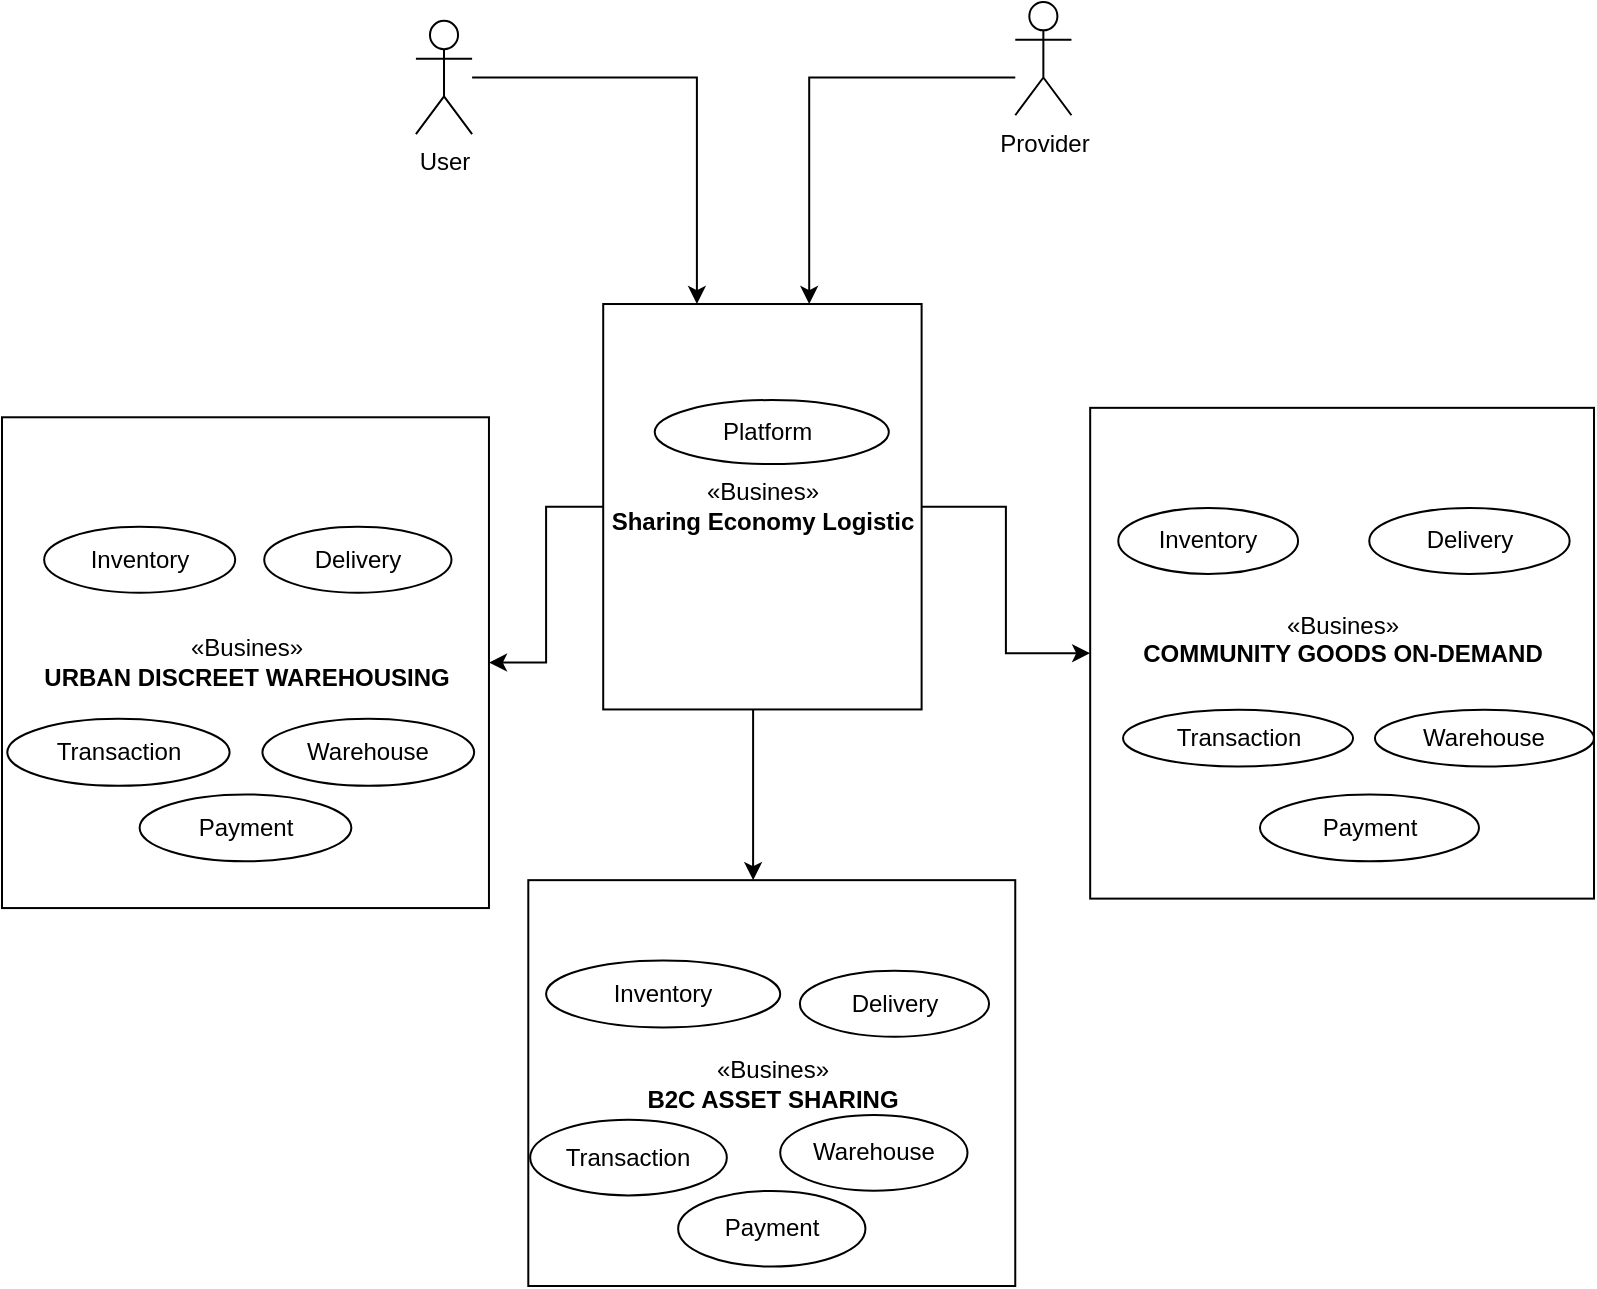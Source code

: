 <mxfile version="12.2.2" type="device" pages="4"><diagram id="AyA3QKkcFhJYZgbpjsqV" name="Business"><mxGraphModel dx="1440" dy="723" grid="1" gridSize="10" guides="1" tooltips="1" connect="1" arrows="1" fold="1" page="1" pageScale="1" pageWidth="850" pageHeight="1100" math="0" shadow="0"><root><mxCell id="0"/><mxCell id="1" parent="0"/><mxCell id="-R2TfaqmA9ZmgDHu3mYu-34" value="" style="group" parent="1" vertex="1" connectable="0"><mxGeometry x="24" y="110" width="796" height="642" as="geometry"/></mxCell><mxCell id="cTJ3cLNXBYmjXh-eCYao-1" value="User" style="shape=umlActor;verticalLabelPosition=bottom;labelBackgroundColor=#ffffff;verticalAlign=top;html=1;" parent="-R2TfaqmA9ZmgDHu3mYu-34" vertex="1"><mxGeometry x="206.96" y="9.438" width="28.094" height="56.629" as="geometry"/></mxCell><mxCell id="cTJ3cLNXBYmjXh-eCYao-4" value="Provider" style="shape=umlActor;verticalLabelPosition=bottom;labelBackgroundColor=#ffffff;verticalAlign=top;html=1;" parent="-R2TfaqmA9ZmgDHu3mYu-34" vertex="1"><mxGeometry x="506.631" width="28.094" height="56.629" as="geometry"/></mxCell><mxCell id="-R2TfaqmA9ZmgDHu3mYu-17" value="" style="group" parent="-R2TfaqmA9ZmgDHu3mYu-34" vertex="1" connectable="0"><mxGeometry x="300.607" y="151.011" width="206.024" height="490.989" as="geometry"/></mxCell><mxCell id="-R2TfaqmA9ZmgDHu3mYu-27" value="" style="edgeStyle=orthogonalEdgeStyle;rounded=0;orthogonalLoop=1;jettySize=auto;html=1;" parent="-R2TfaqmA9ZmgDHu3mYu-17" source="cTJ3cLNXBYmjXh-eCYao-7" target="-R2TfaqmA9ZmgDHu3mYu-26" edge="1"><mxGeometry relative="1" as="geometry"><Array as="points"><mxPoint x="74.918" y="224.054"/><mxPoint x="74.918" y="224.054"/></Array></mxGeometry></mxCell><mxCell id="cTJ3cLNXBYmjXh-eCYao-7" value="«Busines»&lt;br&gt;&lt;b&gt;Sharing Economy Logistic&lt;/b&gt;" style="html=1;" parent="-R2TfaqmA9ZmgDHu3mYu-17" vertex="1"><mxGeometry width="159.2" height="202.715" as="geometry"/></mxCell><mxCell id="cTJ3cLNXBYmjXh-eCYao-8" value="Platform&amp;nbsp;" style="ellipse;whiteSpace=wrap;html=1;" parent="-R2TfaqmA9ZmgDHu3mYu-17" vertex="1"><mxGeometry x="25.753" y="48.012" width="117.059" height="32.008" as="geometry"/></mxCell><mxCell id="-R2TfaqmA9ZmgDHu3mYu-32" value="" style="group" parent="-R2TfaqmA9ZmgDHu3mYu-17" vertex="1" connectable="0"><mxGeometry x="-37.459" y="288.069" width="243.482" height="202.92" as="geometry"/></mxCell><mxCell id="-R2TfaqmA9ZmgDHu3mYu-26" value="«Busines»&lt;br&gt;&lt;b&gt;B2C ASSET SHARING&lt;/b&gt;" style="html=1;" parent="-R2TfaqmA9ZmgDHu3mYu-32" vertex="1"><mxGeometry width="243.482" height="202.92" as="geometry"/></mxCell><mxCell id="-R2TfaqmA9ZmgDHu3mYu-29" value="Transaction" style="ellipse;whiteSpace=wrap;html=1;" parent="-R2TfaqmA9ZmgDHu3mYu-32" vertex="1"><mxGeometry x="0.936" y="119.786" width="98.329" height="37.827" as="geometry"/></mxCell><mxCell id="-R2TfaqmA9ZmgDHu3mYu-30" value="Warehouse" style="ellipse;whiteSpace=wrap;html=1;" parent="-R2TfaqmA9ZmgDHu3mYu-32" vertex="1"><mxGeometry x="125.955" y="117.427" width="93.647" height="37.827" as="geometry"/></mxCell><mxCell id="-R2TfaqmA9ZmgDHu3mYu-31" value="Payment" style="ellipse;whiteSpace=wrap;html=1;" parent="-R2TfaqmA9ZmgDHu3mYu-32" vertex="1"><mxGeometry x="74.918" y="155.385" width="93.647" height="37.827" as="geometry"/></mxCell><mxCell id="9QFCNfFvJc39VejwgnYI-4" value="Inventory" style="ellipse;whiteSpace=wrap;html=1;" parent="-R2TfaqmA9ZmgDHu3mYu-32" vertex="1"><mxGeometry x="8.896" y="40.164" width="117.059" height="33.463" as="geometry"/></mxCell><mxCell id="9QFCNfFvJc39VejwgnYI-5" value="Delivery" style="ellipse;whiteSpace=wrap;html=1;" parent="-R2TfaqmA9ZmgDHu3mYu-32" vertex="1"><mxGeometry x="135.788" y="45.303" width="94.584" height="33.034" as="geometry"/></mxCell><mxCell id="-R2TfaqmA9ZmgDHu3mYu-23" value="" style="edgeStyle=orthogonalEdgeStyle;rounded=0;orthogonalLoop=1;jettySize=auto;html=1;" parent="-R2TfaqmA9ZmgDHu3mYu-34" source="cTJ3cLNXBYmjXh-eCYao-1" target="cTJ3cLNXBYmjXh-eCYao-7" edge="1"><mxGeometry relative="1" as="geometry"><mxPoint x="286.56" y="141.572" as="targetPoint"/><Array as="points"><mxPoint x="347.431" y="37.753"/></Array></mxGeometry></mxCell><mxCell id="-R2TfaqmA9ZmgDHu3mYu-21" value="" style="edgeStyle=orthogonalEdgeStyle;rounded=0;orthogonalLoop=1;jettySize=auto;html=1;" parent="-R2TfaqmA9ZmgDHu3mYu-34" source="cTJ3cLNXBYmjXh-eCYao-4" target="cTJ3cLNXBYmjXh-eCYao-7" edge="1"><mxGeometry relative="1" as="geometry"><mxPoint x="492.584" y="141.572" as="targetPoint"/><Array as="points"><mxPoint x="403.619" y="37.753"/></Array></mxGeometry></mxCell><mxCell id="-R2TfaqmA9ZmgDHu3mYu-18" value="" style="group" parent="-R2TfaqmA9ZmgDHu3mYu-34" vertex="1" connectable="0"><mxGeometry y="207.64" width="243.482" height="245.392" as="geometry"/></mxCell><mxCell id="-R2TfaqmA9ZmgDHu3mYu-5" value="«Busines»&lt;br&gt;&lt;div&gt;&lt;b&gt;URBAN DISCREET WAREHOUSING&lt;/b&gt;&lt;br&gt;&lt;/div&gt;" style="html=1;" parent="-R2TfaqmA9ZmgDHu3mYu-18" vertex="1"><mxGeometry width="243.482" height="245.392" as="geometry"/></mxCell><mxCell id="-R2TfaqmA9ZmgDHu3mYu-9" value="Inventory" style="ellipse;whiteSpace=wrap;html=1;" parent="-R2TfaqmA9ZmgDHu3mYu-18" vertex="1"><mxGeometry x="21.071" y="54.741" width="95.52" height="33.034" as="geometry"/></mxCell><mxCell id="-R2TfaqmA9ZmgDHu3mYu-11" value="Transaction" style="ellipse;whiteSpace=wrap;html=1;" parent="-R2TfaqmA9ZmgDHu3mYu-18" vertex="1"><mxGeometry x="2.647" y="150.796" width="111.155" height="33.463" as="geometry"/></mxCell><mxCell id="-R2TfaqmA9ZmgDHu3mYu-13" value="Warehouse" style="ellipse;whiteSpace=wrap;html=1;" parent="-R2TfaqmA9ZmgDHu3mYu-18" vertex="1"><mxGeometry x="130.21" y="150.796" width="105.862" height="33.463" as="geometry"/></mxCell><mxCell id="-R2TfaqmA9ZmgDHu3mYu-24" value="Payment" style="ellipse;whiteSpace=wrap;html=1;" parent="-R2TfaqmA9ZmgDHu3mYu-18" vertex="1"><mxGeometry x="68.81" y="188.549" width="105.862" height="33.463" as="geometry"/></mxCell><mxCell id="9QFCNfFvJc39VejwgnYI-1" value="Delivery" style="ellipse;whiteSpace=wrap;html=1;" parent="-R2TfaqmA9ZmgDHu3mYu-18" vertex="1"><mxGeometry x="131.106" y="54.741" width="93.647" height="33.034" as="geometry"/></mxCell><mxCell id="-R2TfaqmA9ZmgDHu3mYu-6" value="" style="edgeStyle=orthogonalEdgeStyle;rounded=0;orthogonalLoop=1;jettySize=auto;html=1;" parent="-R2TfaqmA9ZmgDHu3mYu-34" source="cTJ3cLNXBYmjXh-eCYao-7" target="-R2TfaqmA9ZmgDHu3mYu-5" edge="1"><mxGeometry relative="1" as="geometry"/></mxCell><mxCell id="-R2TfaqmA9ZmgDHu3mYu-33" value="" style="group" parent="-R2TfaqmA9ZmgDHu3mYu-34" vertex="1" connectable="0"><mxGeometry x="544.089" y="202.92" width="251.911" height="245.392" as="geometry"/></mxCell><mxCell id="-R2TfaqmA9ZmgDHu3mYu-16" value="" style="group" parent="-R2TfaqmA9ZmgDHu3mYu-33" vertex="1" connectable="0"><mxGeometry width="251.911" height="245.392" as="geometry"/></mxCell><mxCell id="-R2TfaqmA9ZmgDHu3mYu-7" value="«Busines»&lt;br&gt;&lt;div&gt;&lt;b&gt;COMMUNITY GOODS ON-DEMAND&lt;/b&gt;&lt;/div&gt;&lt;div&gt;&lt;br&gt;&lt;/div&gt;" style="html=1;" parent="-R2TfaqmA9ZmgDHu3mYu-16" vertex="1"><mxGeometry width="251.911" height="245.392" as="geometry"/></mxCell><mxCell id="-R2TfaqmA9ZmgDHu3mYu-14" value="Transaction" style="ellipse;whiteSpace=wrap;html=1;" parent="-R2TfaqmA9ZmgDHu3mYu-16" vertex="1"><mxGeometry x="16.429" y="151.011" width="115.003" height="28.314" as="geometry"/></mxCell><mxCell id="-R2TfaqmA9ZmgDHu3mYu-15" value="Warehouse" style="ellipse;whiteSpace=wrap;html=1;" parent="-R2TfaqmA9ZmgDHu3mYu-16" vertex="1"><mxGeometry x="142.384" y="151.011" width="109.526" height="28.314" as="geometry"/></mxCell><mxCell id="-R2TfaqmA9ZmgDHu3mYu-25" value="Payment" style="ellipse;whiteSpace=wrap;html=1;" parent="-R2TfaqmA9ZmgDHu3mYu-16" vertex="1"><mxGeometry x="84.883" y="193.268" width="109.526" height="33.463" as="geometry"/></mxCell><mxCell id="9QFCNfFvJc39VejwgnYI-2" value="Inventory" style="ellipse;whiteSpace=wrap;html=1;" parent="-R2TfaqmA9ZmgDHu3mYu-16" vertex="1"><mxGeometry x="14.047" y="50.022" width="89.901" height="33.034" as="geometry"/></mxCell><mxCell id="9QFCNfFvJc39VejwgnYI-3" value="Delivery" style="ellipse;whiteSpace=wrap;html=1;" parent="-R2TfaqmA9ZmgDHu3mYu-16" vertex="1"><mxGeometry x="139.534" y="50.022" width="100.202" height="33.034" as="geometry"/></mxCell><mxCell id="-R2TfaqmA9ZmgDHu3mYu-8" value="" style="edgeStyle=orthogonalEdgeStyle;rounded=0;orthogonalLoop=1;jettySize=auto;html=1;" parent="-R2TfaqmA9ZmgDHu3mYu-34" source="cTJ3cLNXBYmjXh-eCYao-7" target="-R2TfaqmA9ZmgDHu3mYu-7" edge="1"><mxGeometry relative="1" as="geometry"/></mxCell></root></mxGraphModel></diagram><diagram id="K1doLbvvA4pcNd4hZvDS" name="Domain"><mxGraphModel dx="2036" dy="1695" grid="1" gridSize="10" guides="1" tooltips="1" connect="1" arrows="1" fold="1" page="1" pageScale="1" pageWidth="850" pageHeight="1100" math="0" shadow="0"><root><mxCell id="HlcrGTu4m2v7R_3LMPqh-0"/><mxCell id="HlcrGTu4m2v7R_3LMPqh-1" parent="HlcrGTu4m2v7R_3LMPqh-0"/><mxCell id="iyuLcmgnfbD1pbfC2keY-1" value="" style="group" vertex="1" connectable="0" parent="HlcrGTu4m2v7R_3LMPqh-1"><mxGeometry x="-830" y="-1090" width="810" height="560" as="geometry"/></mxCell><mxCell id="tnu3ieLoloAj5KauW4Fh-25" value="" style="group" vertex="1" connectable="0" parent="iyuLcmgnfbD1pbfC2keY-1"><mxGeometry x="119.739" width="428.243" height="339.672" as="geometry"/></mxCell><mxCell id="IgsfS8oNlwo8y3hHdqnh-0" value="Delivery" style="ellipse;whiteSpace=wrap;html=1;" vertex="1" parent="tnu3ieLoloAj5KauW4Fh-25"><mxGeometry x="316.957" y="165.246" width="98.609" height="64.262" as="geometry"/></mxCell><mxCell id="tnu3ieLoloAj5KauW4Fh-3" value="Request" style="ellipse;whiteSpace=wrap;html=1;" vertex="1" parent="tnu3ieLoloAj5KauW4Fh-25"><mxGeometry y="82.623" width="98.609" height="64.262" as="geometry"/></mxCell><mxCell id="tnu3ieLoloAj5KauW4Fh-11" value="Transaction" style="ellipse;whiteSpace=wrap;html=1;" vertex="1" parent="tnu3ieLoloAj5KauW4Fh-25"><mxGeometry x="154.957" y="114.754" width="98.609" height="64.262" as="geometry"/></mxCell><mxCell id="tnu3ieLoloAj5KauW4Fh-12" value="" style="edgeStyle=orthogonalEdgeStyle;rounded=0;orthogonalLoop=1;jettySize=auto;html=1;" edge="1" parent="tnu3ieLoloAj5KauW4Fh-25" source="tnu3ieLoloAj5KauW4Fh-3" target="tnu3ieLoloAj5KauW4Fh-11"><mxGeometry relative="1" as="geometry"/></mxCell><mxCell id="tnu3ieLoloAj5KauW4Fh-13" value="" style="edgeStyle=orthogonalEdgeStyle;rounded=0;orthogonalLoop=1;jettySize=auto;html=1;" edge="1" parent="tnu3ieLoloAj5KauW4Fh-25" source="tnu3ieLoloAj5KauW4Fh-9" target="tnu3ieLoloAj5KauW4Fh-11"><mxGeometry relative="1" as="geometry"/></mxCell><mxCell id="tnu3ieLoloAj5KauW4Fh-9" value="Offer" style="ellipse;whiteSpace=wrap;html=1;" vertex="1" parent="tnu3ieLoloAj5KauW4Fh-25"><mxGeometry y="165.246" width="98.609" height="64.262" as="geometry"/></mxCell><mxCell id="tnu3ieLoloAj5KauW4Fh-40" value="" style="edgeStyle=orthogonalEdgeStyle;rounded=0;orthogonalLoop=1;jettySize=auto;html=1;" edge="1" parent="tnu3ieLoloAj5KauW4Fh-25" source="tnu3ieLoloAj5KauW4Fh-14" target="tnu3ieLoloAj5KauW4Fh-11"><mxGeometry relative="1" as="geometry"/></mxCell><mxCell id="tnu3ieLoloAj5KauW4Fh-14" value="Platform" style="ellipse;whiteSpace=wrap;html=1;" vertex="1" parent="tnu3ieLoloAj5KauW4Fh-25"><mxGeometry x="238.07" width="98.609" height="64.262" as="geometry"/></mxCell><mxCell id="tnu3ieLoloAj5KauW4Fh-24" value="" style="edgeStyle=orthogonalEdgeStyle;rounded=0;orthogonalLoop=1;jettySize=auto;html=1;entryX=0.5;entryY=1;entryDx=0;entryDy=0;" edge="1" parent="tnu3ieLoloAj5KauW4Fh-25" source="IgsfS8oNlwo8y3hHdqnh-0" target="tnu3ieLoloAj5KauW4Fh-14"><mxGeometry relative="1" as="geometry"><mxPoint x="378.939" y="87.213" as="targetPoint"/></mxGeometry></mxCell><mxCell id="PS2-bUKJQIoqV7JRXAFg-0" value="Staff" style="ellipse;whiteSpace=wrap;html=1;" vertex="1" parent="tnu3ieLoloAj5KauW4Fh-25"><mxGeometry x="-49.935" y="243.23" width="98.609" height="64.262" as="geometry"/></mxCell><mxCell id="xdtWJgGktolR1O8CzNVn-3" value="Inventory" style="ellipse;whiteSpace=wrap;html=1;" vertex="1" parent="iyuLcmgnfbD1pbfC2keY-1"><mxGeometry x="176.087" y="321.311" width="98.609" height="64.262" as="geometry"/></mxCell><mxCell id="ZFhwxGKFuubXy2C6FY4k-0" value="Data" style="ellipse;whiteSpace=wrap;html=1;" vertex="1" parent="iyuLcmgnfbD1pbfC2keY-1"><mxGeometry x="133.826" y="495.738" width="98.609" height="64.262" as="geometry"/></mxCell><mxCell id="ZFhwxGKFuubXy2C6FY4k-1" value="" style="edgeStyle=orthogonalEdgeStyle;rounded=0;orthogonalLoop=1;jettySize=auto;html=1;" edge="1" parent="iyuLcmgnfbD1pbfC2keY-1" source="xdtWJgGktolR1O8CzNVn-3" target="ZFhwxGKFuubXy2C6FY4k-0"><mxGeometry relative="1" as="geometry"><Array as="points"><mxPoint x="147.913" y="354.361"/><mxPoint x="147.913" y="440.656"/><mxPoint x="183.13" y="440.656"/></Array></mxGeometry></mxCell><mxCell id="PS2-bUKJQIoqV7JRXAFg-2" value="Transport" style="ellipse;whiteSpace=wrap;html=1;" vertex="1" parent="iyuLcmgnfbD1pbfC2keY-1"><mxGeometry x="15.496" y="385.574" width="98.609" height="64.262" as="geometry"/></mxCell><mxCell id="PS2-bUKJQIoqV7JRXAFg-3" value="" style="edgeStyle=orthogonalEdgeStyle;rounded=0;orthogonalLoop=1;jettySize=auto;html=1;" edge="1" parent="iyuLcmgnfbD1pbfC2keY-1" source="xdtWJgGktolR1O8CzNVn-3" target="PS2-bUKJQIoqV7JRXAFg-2"><mxGeometry relative="1" as="geometry"><Array as="points"><mxPoint x="147.913" y="354.361"/><mxPoint x="147.913" y="417.705"/></Array></mxGeometry></mxCell><mxCell id="PS2-bUKJQIoqV7JRXAFg-1" value="" style="edgeStyle=orthogonalEdgeStyle;rounded=0;orthogonalLoop=1;jettySize=auto;html=1;" edge="1" parent="iyuLcmgnfbD1pbfC2keY-1" source="xdtWJgGktolR1O8CzNVn-3" target="PS2-bUKJQIoqV7JRXAFg-0"><mxGeometry relative="1" as="geometry"/></mxCell><mxCell id="DnOxmWN94vdQ_b4kdBl6-0" value="Product" style="ellipse;whiteSpace=wrap;html=1;" vertex="1" parent="iyuLcmgnfbD1pbfC2keY-1"><mxGeometry y="321.311" width="98.609" height="64.262" as="geometry"/></mxCell><mxCell id="DnOxmWN94vdQ_b4kdBl6-1" value="" style="edgeStyle=orthogonalEdgeStyle;rounded=0;orthogonalLoop=1;jettySize=auto;html=1;" edge="1" parent="iyuLcmgnfbD1pbfC2keY-1" source="xdtWJgGktolR1O8CzNVn-3" target="DnOxmWN94vdQ_b4kdBl6-0"><mxGeometry relative="1" as="geometry"/></mxCell><mxCell id="G_8BEC0eo6wwiWTZNjZr-7" value="Asset" style="ellipse;whiteSpace=wrap;html=1;" vertex="1" parent="iyuLcmgnfbD1pbfC2keY-1"><mxGeometry x="64.8" y="444.787" width="98.609" height="64.262" as="geometry"/></mxCell><mxCell id="tnu3ieLoloAj5KauW4Fh-20" value="" style="edgeStyle=orthogonalEdgeStyle;rounded=0;orthogonalLoop=1;jettySize=auto;html=1;" edge="1" parent="iyuLcmgnfbD1pbfC2keY-1" source="xdtWJgGktolR1O8CzNVn-3" target="zin4pua80HhaDD7b0iGw-0"><mxGeometry relative="1" as="geometry"/></mxCell><mxCell id="G_8BEC0eo6wwiWTZNjZr-8" value="" style="edgeStyle=orthogonalEdgeStyle;rounded=0;orthogonalLoop=1;jettySize=auto;html=1;" edge="1" parent="iyuLcmgnfbD1pbfC2keY-1" source="xdtWJgGktolR1O8CzNVn-3" target="G_8BEC0eo6wwiWTZNjZr-7"><mxGeometry relative="1" as="geometry"><Array as="points"><mxPoint x="147.913" y="354.361"/></Array></mxGeometry></mxCell><mxCell id="tnu3ieLoloAj5KauW4Fh-19" value="" style="edgeStyle=orthogonalEdgeStyle;rounded=0;orthogonalLoop=1;jettySize=auto;html=1;" edge="1" parent="iyuLcmgnfbD1pbfC2keY-1" source="tnu3ieLoloAj5KauW4Fh-11" target="xdtWJgGktolR1O8CzNVn-3"><mxGeometry relative="1" as="geometry"/></mxCell><mxCell id="zin4pua80HhaDD7b0iGw-0" value="Warehouse" style="ellipse;whiteSpace=wrap;html=1;" vertex="1" parent="iyuLcmgnfbD1pbfC2keY-1"><mxGeometry x="324" y="321.311" width="98.609" height="64.262" as="geometry"/></mxCell><mxCell id="G_8BEC0eo6wwiWTZNjZr-6" value="" style="edgeStyle=orthogonalEdgeStyle;rounded=0;orthogonalLoop=1;jettySize=auto;html=1;exitX=0.5;exitY=1;exitDx=0;exitDy=0;" edge="1" parent="iyuLcmgnfbD1pbfC2keY-1" source="zin4pua80HhaDD7b0iGw-0" target="G_8BEC0eo6wwiWTZNjZr-5"><mxGeometry relative="1" as="geometry"><mxPoint x="380.348" y="403.934" as="sourcePoint"/></mxGeometry></mxCell><mxCell id="G_8BEC0eo6wwiWTZNjZr-3" value="Private Space" style="ellipse;whiteSpace=wrap;html=1;" vertex="1" parent="iyuLcmgnfbD1pbfC2keY-1"><mxGeometry x="260.196" y="459.016" width="98.609" height="64.262" as="geometry"/></mxCell><mxCell id="G_8BEC0eo6wwiWTZNjZr-4" value="" style="edgeStyle=orthogonalEdgeStyle;rounded=0;orthogonalLoop=1;jettySize=auto;html=1;" edge="1" parent="iyuLcmgnfbD1pbfC2keY-1" source="zin4pua80HhaDD7b0iGw-0" target="G_8BEC0eo6wwiWTZNjZr-3"><mxGeometry relative="1" as="geometry"/></mxCell><mxCell id="G_8BEC0eo6wwiWTZNjZr-5" value="Public Space" style="ellipse;whiteSpace=wrap;html=1;" vertex="1" parent="iyuLcmgnfbD1pbfC2keY-1"><mxGeometry x="373.848" y="459.016" width="98.609" height="64.262" as="geometry"/></mxCell><mxCell id="ZFhwxGKFuubXy2C6FY4k-13" value="" style="edgeStyle=orthogonalEdgeStyle;rounded=0;orthogonalLoop=1;jettySize=auto;html=1;" edge="1" parent="iyuLcmgnfbD1pbfC2keY-1" target="ZFhwxGKFuubXy2C6FY4k-12"><mxGeometry relative="1" as="geometry"><mxPoint x="683.217" y="198.295" as="sourcePoint"/></mxGeometry></mxCell><mxCell id="G_8BEC0eo6wwiWTZNjZr-0" value="Shipment" style="ellipse;whiteSpace=wrap;html=1;" vertex="1" parent="iyuLcmgnfbD1pbfC2keY-1"><mxGeometry x="584.609" y="165.246" width="98.609" height="64.262" as="geometry"/></mxCell><mxCell id="ZFhwxGKFuubXy2C6FY4k-14" value="Freight Shipment" style="ellipse;whiteSpace=wrap;html=1;" vertex="1" parent="iyuLcmgnfbD1pbfC2keY-1"><mxGeometry x="711.391" y="215.918" width="98.609" height="64.262" as="geometry"/></mxCell><mxCell id="ZFhwxGKFuubXy2C6FY4k-15" value="" style="edgeStyle=orthogonalEdgeStyle;rounded=0;orthogonalLoop=1;jettySize=auto;html=1;" edge="1" parent="iyuLcmgnfbD1pbfC2keY-1" source="G_8BEC0eo6wwiWTZNjZr-0" target="ZFhwxGKFuubXy2C6FY4k-14"><mxGeometry relative="1" as="geometry"/></mxCell><mxCell id="ZFhwxGKFuubXy2C6FY4k-12" value="Rail Shipment" style="ellipse;whiteSpace=wrap;html=1;" vertex="1" parent="iyuLcmgnfbD1pbfC2keY-1"><mxGeometry x="704.348" y="110.164" width="98.609" height="64.262" as="geometry"/></mxCell><mxCell id="ZFhwxGKFuubXy2C6FY4k-10" value="Ocean Shipment" style="ellipse;whiteSpace=wrap;html=1;" vertex="1" parent="iyuLcmgnfbD1pbfC2keY-1"><mxGeometry x="626.87" y="289.18" width="98.609" height="64.262" as="geometry"/></mxCell><mxCell id="ZFhwxGKFuubXy2C6FY4k-11" value="" style="edgeStyle=orthogonalEdgeStyle;rounded=0;orthogonalLoop=1;jettySize=auto;html=1;" edge="1" parent="iyuLcmgnfbD1pbfC2keY-1" source="G_8BEC0eo6wwiWTZNjZr-0" target="ZFhwxGKFuubXy2C6FY4k-10"><mxGeometry relative="1" as="geometry"/></mxCell><mxCell id="ZFhwxGKFuubXy2C6FY4k-8" value="Air Shipement" style="ellipse;whiteSpace=wrap;html=1;" vertex="1" parent="iyuLcmgnfbD1pbfC2keY-1"><mxGeometry x="626.87" y="45.902" width="98.609" height="64.262" as="geometry"/></mxCell><mxCell id="ZFhwxGKFuubXy2C6FY4k-9" value="" style="edgeStyle=orthogonalEdgeStyle;rounded=0;orthogonalLoop=1;jettySize=auto;html=1;" edge="1" parent="iyuLcmgnfbD1pbfC2keY-1" source="G_8BEC0eo6wwiWTZNjZr-0" target="ZFhwxGKFuubXy2C6FY4k-8"><mxGeometry relative="1" as="geometry"/></mxCell><mxCell id="G_8BEC0eo6wwiWTZNjZr-1" value="" style="edgeStyle=orthogonalEdgeStyle;rounded=0;orthogonalLoop=1;jettySize=auto;html=1;" edge="1" parent="iyuLcmgnfbD1pbfC2keY-1" source="IgsfS8oNlwo8y3hHdqnh-0" target="G_8BEC0eo6wwiWTZNjZr-0"><mxGeometry relative="1" as="geometry"/></mxCell><mxCell id="0yY58-BBh5YuJHzkzNAt-1" value="Paymennt" style="ellipse;whiteSpace=wrap;html=1;" vertex="1" parent="iyuLcmgnfbD1pbfC2keY-1"><mxGeometry x="464.87" y="321.311" width="98.609" height="64.262" as="geometry"/></mxCell><mxCell id="G_8BEC0eo6wwiWTZNjZr-2" value="" style="edgeStyle=orthogonalEdgeStyle;rounded=0;orthogonalLoop=1;jettySize=auto;html=1;" edge="1" parent="iyuLcmgnfbD1pbfC2keY-1" source="zin4pua80HhaDD7b0iGw-0" target="0yY58-BBh5YuJHzkzNAt-1"><mxGeometry relative="1" as="geometry"/></mxCell><mxCell id="ZFhwxGKFuubXy2C6FY4k-6" value="Other [Marketplace]" style="ellipse;whiteSpace=wrap;html=1;" vertex="1" parent="iyuLcmgnfbD1pbfC2keY-1"><mxGeometry x="704.348" y="459.016" width="98.609" height="64.262" as="geometry"/></mxCell><mxCell id="ZFhwxGKFuubXy2C6FY4k-7" value="" style="edgeStyle=orthogonalEdgeStyle;rounded=0;orthogonalLoop=1;jettySize=auto;html=1;" edge="1" parent="iyuLcmgnfbD1pbfC2keY-1" source="0yY58-BBh5YuJHzkzNAt-1" target="ZFhwxGKFuubXy2C6FY4k-6"><mxGeometry relative="1" as="geometry"><Array as="points"><mxPoint x="514.174" y="422.295"/><mxPoint x="746.609" y="422.295"/></Array></mxGeometry></mxCell><mxCell id="ZFhwxGKFuubXy2C6FY4k-4" value="E-Money" style="ellipse;whiteSpace=wrap;html=1;" vertex="1" parent="iyuLcmgnfbD1pbfC2keY-1"><mxGeometry x="595.174" y="459.016" width="98.609" height="64.262" as="geometry"/></mxCell><mxCell id="ZFhwxGKFuubXy2C6FY4k-5" value="" style="edgeStyle=orthogonalEdgeStyle;rounded=0;orthogonalLoop=1;jettySize=auto;html=1;" edge="1" parent="iyuLcmgnfbD1pbfC2keY-1" source="0yY58-BBh5YuJHzkzNAt-1" target="ZFhwxGKFuubXy2C6FY4k-4"><mxGeometry relative="1" as="geometry"><Array as="points"><mxPoint x="514.174" y="422.295"/><mxPoint x="619.826" y="422.295"/></Array></mxGeometry></mxCell><mxCell id="ZFhwxGKFuubXy2C6FY4k-2" value="Bank" style="ellipse;whiteSpace=wrap;html=1;" vertex="1" parent="iyuLcmgnfbD1pbfC2keY-1"><mxGeometry x="487.761" y="459.016" width="98.609" height="64.262" as="geometry"/></mxCell><mxCell id="ZFhwxGKFuubXy2C6FY4k-3" value="" style="edgeStyle=orthogonalEdgeStyle;rounded=0;orthogonalLoop=1;jettySize=auto;html=1;" edge="1" parent="iyuLcmgnfbD1pbfC2keY-1" source="0yY58-BBh5YuJHzkzNAt-1" target="ZFhwxGKFuubXy2C6FY4k-2"><mxGeometry relative="1" as="geometry"/></mxCell><mxCell id="tnu3ieLoloAj5KauW4Fh-22" value="" style="edgeStyle=orthogonalEdgeStyle;rounded=0;orthogonalLoop=1;jettySize=auto;html=1;" edge="1" parent="iyuLcmgnfbD1pbfC2keY-1" source="0yY58-BBh5YuJHzkzNAt-1" target="IgsfS8oNlwo8y3hHdqnh-0"><mxGeometry relative="1" as="geometry"><Array as="points"><mxPoint x="514.174" y="275.41"/><mxPoint x="486" y="275.41"/></Array></mxGeometry></mxCell></root></mxGraphModel></diagram><diagram id="hDF4XThDxOEWdyu5SBIB" name="Application Architecture "><mxGraphModel dx="1186" dy="595" grid="1" gridSize="10" guides="1" tooltips="1" connect="1" arrows="1" fold="1" page="1" pageScale="1" pageWidth="850" pageHeight="1100" math="0" shadow="0"><root><mxCell id="eKj33UiacGgce1zo9KWV-0"/><mxCell id="eKj33UiacGgce1zo9KWV-1" parent="eKj33UiacGgce1zo9KWV-0"/><mxCell id="2jRnU0QLGPtDDkMSqEVX-9" value="" style="edgeStyle=orthogonalEdgeStyle;rounded=0;orthogonalLoop=1;jettySize=auto;html=1;" edge="1" parent="eKj33UiacGgce1zo9KWV-1" source="eKj33UiacGgce1zo9KWV-2" target="2jRnU0QLGPtDDkMSqEVX-0"><mxGeometry relative="1" as="geometry"/></mxCell><mxCell id="eKj33UiacGgce1zo9KWV-2" value="Transaction" style="shape=ext;rounded=1;html=1;whiteSpace=wrap;" vertex="1" parent="eKj33UiacGgce1zo9KWV-1"><mxGeometry x="10" width="120" height="80" as="geometry"/></mxCell><mxCell id="2jRnU0QLGPtDDkMSqEVX-10" value="" style="edgeStyle=orthogonalEdgeStyle;rounded=0;orthogonalLoop=1;jettySize=auto;html=1;" edge="1" parent="eKj33UiacGgce1zo9KWV-1" source="XsUyqR3BjSy3DuSyC746-0" target="2jRnU0QLGPtDDkMSqEVX-0"><mxGeometry relative="1" as="geometry"/></mxCell><mxCell id="XsUyqR3BjSy3DuSyC746-0" value="Delivery" style="shape=ext;rounded=1;html=1;whiteSpace=wrap;" vertex="1" parent="eKj33UiacGgce1zo9KWV-1"><mxGeometry x="160" width="120" height="80" as="geometry"/></mxCell><mxCell id="Ko_FYYBhhuuCr5EGNRlf-2" value="" style="edgeStyle=orthogonalEdgeStyle;rounded=0;orthogonalLoop=1;jettySize=auto;html=1;" edge="1" parent="eKj33UiacGgce1zo9KWV-1" source="RRjVCaCCOhV91e0xyTv7-0" target="2jRnU0QLGPtDDkMSqEVX-0"><mxGeometry relative="1" as="geometry"/></mxCell><mxCell id="RRjVCaCCOhV91e0xyTv7-0" value="Warehouse" style="shape=ext;rounded=1;html=1;whiteSpace=wrap;" vertex="1" parent="eKj33UiacGgce1zo9KWV-1"><mxGeometry x="310" width="120" height="80" as="geometry"/></mxCell><mxCell id="2jRnU0QLGPtDDkMSqEVX-8" value="" style="edgeStyle=orthogonalEdgeStyle;rounded=0;orthogonalLoop=1;jettySize=auto;html=1;" edge="1" parent="eKj33UiacGgce1zo9KWV-1" source="_4HCyY8baphX1JVBP3y4-0" target="2jRnU0QLGPtDDkMSqEVX-0"><mxGeometry relative="1" as="geometry"/></mxCell><mxCell id="_4HCyY8baphX1JVBP3y4-0" value="Payment" style="shape=ext;rounded=1;html=1;whiteSpace=wrap;" vertex="1" parent="eKj33UiacGgce1zo9KWV-1"><mxGeometry x="230" y="270" width="120" height="80" as="geometry"/></mxCell><mxCell id="2jRnU0QLGPtDDkMSqEVX-1" value="" style="edgeStyle=orthogonalEdgeStyle;rounded=0;orthogonalLoop=1;jettySize=auto;html=1;" edge="1" parent="eKj33UiacGgce1zo9KWV-1" source="oNXvOsXnALtaQpJ03txI-0" target="2jRnU0QLGPtDDkMSqEVX-0"><mxGeometry relative="1" as="geometry"/></mxCell><mxCell id="oNXvOsXnALtaQpJ03txI-0" value="Payment" style="shape=ext;rounded=1;html=1;whiteSpace=wrap;" vertex="1" parent="eKj33UiacGgce1zo9KWV-1"><mxGeometry x="80" y="270" width="120" height="80" as="geometry"/></mxCell><mxCell id="2jRnU0QLGPtDDkMSqEVX-0" value="Message Broker" style="strokeWidth=2;html=1;shape=mxgraph.flowchart.direct_data;whiteSpace=wrap;" vertex="1" parent="eKj33UiacGgce1zo9KWV-1"><mxGeometry x="115" y="135" width="210" height="60" as="geometry"/></mxCell><mxCell id="2jRnU0QLGPtDDkMSqEVX-16" value="" style="edgeStyle=orthogonalEdgeStyle;rounded=0;orthogonalLoop=1;jettySize=auto;html=1;" edge="1" parent="eKj33UiacGgce1zo9KWV-1" source="2jRnU0QLGPtDDkMSqEVX-14" target="2jRnU0QLGPtDDkMSqEVX-0"><mxGeometry relative="1" as="geometry"><mxPoint x="330" y="195" as="targetPoint"/><Array as="points"><mxPoint x="430" y="190"/><mxPoint x="430" y="165"/></Array></mxGeometry></mxCell><mxCell id="2jRnU0QLGPtDDkMSqEVX-14" value="MongoDb" style="shape=datastore;whiteSpace=wrap;html=1;" vertex="1" parent="eKj33UiacGgce1zo9KWV-1"><mxGeometry x="520" y="160" width="90" height="80" as="geometry"/></mxCell><mxCell id="2jRnU0QLGPtDDkMSqEVX-18" value="" style="edgeStyle=orthogonalEdgeStyle;rounded=0;orthogonalLoop=1;jettySize=auto;html=1;entryX=1;entryY=0.5;entryDx=0;entryDy=0;entryPerimeter=0;" edge="1" parent="eKj33UiacGgce1zo9KWV-1" source="2jRnU0QLGPtDDkMSqEVX-17" target="2jRnU0QLGPtDDkMSqEVX-0"><mxGeometry relative="1" as="geometry"><Array as="points"><mxPoint x="430" y="280"/><mxPoint x="430" y="165"/></Array></mxGeometry></mxCell><mxCell id="2jRnU0QLGPtDDkMSqEVX-17" value="ElasticSearch" style="shape=datastore;whiteSpace=wrap;html=1;" vertex="1" parent="eKj33UiacGgce1zo9KWV-1"><mxGeometry x="523" y="250" width="90" height="70" as="geometry"/></mxCell><mxCell id="2jRnU0QLGPtDDkMSqEVX-22" value="" style="edgeStyle=orthogonalEdgeStyle;rounded=0;orthogonalLoop=1;jettySize=auto;html=1;entryX=1;entryY=0.5;entryDx=0;entryDy=0;entryPerimeter=0;" edge="1" parent="eKj33UiacGgce1zo9KWV-1" source="2jRnU0QLGPtDDkMSqEVX-20" target="2jRnU0QLGPtDDkMSqEVX-0"><mxGeometry relative="1" as="geometry"><mxPoint x="443" y="375" as="targetPoint"/><Array as="points"><mxPoint x="430" y="375"/><mxPoint x="430" y="165"/></Array></mxGeometry></mxCell><mxCell id="2jRnU0QLGPtDDkMSqEVX-20" value="Neo4J (Optional)" style="shape=datastore;whiteSpace=wrap;html=1;" vertex="1" parent="eKj33UiacGgce1zo9KWV-1"><mxGeometry x="523" y="340" width="90" height="70" as="geometry"/></mxCell><mxCell id="Bop0bNauYGJJCVdTDbtz-5" value="" style="group" vertex="1" connectable="0" parent="eKj33UiacGgce1zo9KWV-1"><mxGeometry x="425" y="440" width="190" height="180" as="geometry"/></mxCell><mxCell id="Bop0bNauYGJJCVdTDbtz-0" value="" style="rounded=1;arcSize=10;dashed=1;strokeColor=#000000;fillColor=none;gradientColor=none;dashPattern=8 3 1 3;strokeWidth=2;" vertex="1" parent="Bop0bNauYGJJCVdTDbtz-5"><mxGeometry width="190" height="180" as="geometry"/></mxCell><mxCell id="Bop0bNauYGJJCVdTDbtz-1" value="Hadoop" style="shape=datastore;whiteSpace=wrap;html=1;" vertex="1" parent="Bop0bNauYGJJCVdTDbtz-5"><mxGeometry x="30" y="25" width="60" height="60" as="geometry"/></mxCell><mxCell id="Bop0bNauYGJJCVdTDbtz-2" value="Hbase" style="shape=datastore;whiteSpace=wrap;html=1;" vertex="1" parent="Bop0bNauYGJJCVdTDbtz-5"><mxGeometry x="30" y="95" width="60" height="60" as="geometry"/></mxCell><mxCell id="Bop0bNauYGJJCVdTDbtz-3" value="Cassandra" style="shape=datastore;whiteSpace=wrap;html=1;" vertex="1" parent="Bop0bNauYGJJCVdTDbtz-5"><mxGeometry x="110" y="45" width="60" height="70" as="geometry"/></mxCell><mxCell id="Bop0bNauYGJJCVdTDbtz-7" value="" style="edgeStyle=orthogonalEdgeStyle;rounded=0;orthogonalLoop=1;jettySize=auto;html=1;entryX=1;entryY=0.5;entryDx=0;entryDy=0;entryPerimeter=0;exitX=0.058;exitY=-0.007;exitDx=0;exitDy=0;exitPerimeter=0;" edge="1" parent="eKj33UiacGgce1zo9KWV-1" source="Bop0bNauYGJJCVdTDbtz-0" target="2jRnU0QLGPtDDkMSqEVX-0"><mxGeometry relative="1" as="geometry"><mxPoint x="345" y="530" as="targetPoint"/><Array as="points"><mxPoint x="425" y="439"/><mxPoint x="425" y="165"/></Array></mxGeometry></mxCell><mxCell id="Bop0bNauYGJJCVdTDbtz-9" value="&lt;b&gt;Stacks&lt;/b&gt;&lt;br&gt;&lt;br&gt;&lt;b&gt;Programing Language&lt;/b&gt;&lt;br&gt;- C#&lt;br&gt;- Python&lt;br&gt;- R&lt;br&gt;&lt;br&gt;&lt;b&gt;Architectures&lt;/b&gt;&lt;br&gt;- Microservices&lt;br&gt;- Domain Driven Design&lt;br&gt;- MVC&lt;br&gt;&lt;br&gt;&lt;b&gt;Technologies&lt;br&gt;&lt;/b&gt;-------------------------------------&lt;br&gt;&lt;b&gt;- Message Broker&lt;/b&gt;&lt;br&gt;-------------------------------------&lt;br&gt;Kafka&amp;nbsp;&lt;br&gt;Rabbit Mq&lt;br&gt;* use Kafka if traffic on demand &amp;gt;&amp;nbsp;&lt;span style=&quot;font-family: &amp;#34;montserrat&amp;#34; , sans-serif ; font-size: 14px&quot;&gt;100K/sec&lt;/span&gt;&lt;br&gt;-------------------------------------&lt;br&gt;&lt;b&gt;- Api&amp;nbsp;Gateway&lt;/b&gt;&lt;br&gt;-------------------------------------&lt;br&gt;Authentication&lt;br&gt;Authorize&lt;br&gt;Load Balancer&lt;br&gt;QOS (Quality of Services)&lt;br&gt;Rate Limit&lt;br&gt;Service Discovery&lt;br&gt;-------------------------------------&lt;br&gt;&lt;b&gt;- Databases&lt;br&gt;&lt;/b&gt;-------------------------------------&lt;br&gt;MongoDb&amp;nbsp;&lt;br&gt;ElasticSearch [For Handling Searching / Indexing data]&lt;br&gt;-------------------&lt;br&gt;Neo4J&amp;nbsp; [Optional Handling Graph data]&lt;br&gt;----------- Optional Handling Big Data ---------------------------------------------------&lt;br&gt;Hadoop&lt;br&gt;Hbase&lt;br&gt;Cassandra&lt;br&gt;-----------------------------------------------------------------------------------------------------" style="shape=note;whiteSpace=wrap;html=1;size=14;verticalAlign=top;align=left;spacingTop=-6;" vertex="1" parent="eKj33UiacGgce1zo9KWV-1"><mxGeometry x="10" y="375" width="410" height="565" as="geometry"/></mxCell></root></mxGraphModel></diagram><diagram id="j8UsGK4SHkHhxWDK_w04" name="Model"><mxGraphModel dx="2016" dy="1012" grid="1" gridSize="10" guides="1" tooltips="1" connect="1" arrows="1" fold="1" page="1" pageScale="1" pageWidth="850" pageHeight="1100" math="0" shadow="0"><root><mxCell id="GICUb5N8LGMZHFIwrUl_-0"/><mxCell id="GICUb5N8LGMZHFIwrUl_-1" parent="GICUb5N8LGMZHFIwrUl_-0"/><mxCell id="kkfpPB1I_ZMz4AC9ILfO-8" value="" style="group" parent="GICUb5N8LGMZHFIwrUl_-1" vertex="1" connectable="0"><mxGeometry y="560" width="530" height="297" as="geometry"/></mxCell><mxCell id="yr6T7SSlNhnbKBrVBoDZ-0" value="Delivery Services" style="swimlane;html=1;startSize=20;horizontal=1;containerType=tree;" parent="kkfpPB1I_ZMz4AC9ILfO-8" vertex="1"><mxGeometry width="530" height="297" as="geometry"/></mxCell><mxCell id="l4cAf8vlfi2GFwpIokW4-0" value="Item" style="swimlane;fontStyle=1;align=center;verticalAlign=top;childLayout=stackLayout;horizontal=1;startSize=26;horizontalStack=0;resizeParent=1;resizeParentMax=0;resizeLast=0;collapsible=1;marginBottom=0;" parent="yr6T7SSlNhnbKBrVBoDZ-0" vertex="1"><mxGeometry x="10" y="53.46" width="160" height="239.84" as="geometry"/></mxCell><mxCell id="l4cAf8vlfi2GFwpIokW4-1" value="+ Id: uniqidentifier&#10;&#10;" style="text;strokeColor=none;fillColor=none;align=left;verticalAlign=top;spacingLeft=4;spacingRight=4;overflow=hidden;rotatable=0;points=[[0,0.5],[1,0.5]];portConstraint=eastwest;" parent="l4cAf8vlfi2GFwpIokW4-0" vertex="1"><mxGeometry y="26" width="160" height="25.74" as="geometry"/></mxCell><mxCell id="l4cAf8vlfi2GFwpIokW4-7" value="+ Name : string&#10;&#10;" style="text;strokeColor=none;fillColor=none;align=left;verticalAlign=top;spacingLeft=4;spacingRight=4;overflow=hidden;rotatable=0;points=[[0,0.5],[1,0.5]];portConstraint=eastwest;" parent="l4cAf8vlfi2GFwpIokW4-0" vertex="1"><mxGeometry y="51.74" width="160" height="25.74" as="geometry"/></mxCell><mxCell id="l4cAf8vlfi2GFwpIokW4-8" value="+ Category : uniqidentifier&#10;&#10;&#10;" style="text;strokeColor=none;fillColor=none;align=left;verticalAlign=top;spacingLeft=4;spacingRight=4;overflow=hidden;rotatable=0;points=[[0,0.5],[1,0.5]];portConstraint=eastwest;" parent="l4cAf8vlfi2GFwpIokW4-0" vertex="1"><mxGeometry y="77.48" width="160" height="25.74" as="geometry"/></mxCell><mxCell id="l4cAf8vlfi2GFwpIokW4-2" value="" style="line;strokeWidth=1;fillColor=none;align=left;verticalAlign=middle;spacingTop=-1;spacingLeft=3;spacingRight=3;rotatable=0;labelPosition=right;points=[];portConstraint=eastwest;" parent="l4cAf8vlfi2GFwpIokW4-0" vertex="1"><mxGeometry y="103.22" width="160" height="7.92" as="geometry"/></mxCell><mxCell id="l4cAf8vlfi2GFwpIokW4-3" value="+ Add(item): void" style="text;strokeColor=none;fillColor=none;align=left;verticalAlign=top;spacingLeft=4;spacingRight=4;overflow=hidden;rotatable=0;points=[[0,0.5],[1,0.5]];portConstraint=eastwest;" parent="l4cAf8vlfi2GFwpIokW4-0" vertex="1"><mxGeometry y="111.14" width="160" height="25.74" as="geometry"/></mxCell><mxCell id="l4cAf8vlfi2GFwpIokW4-10" value="+ Edit(item): void" style="text;strokeColor=none;fillColor=none;align=left;verticalAlign=top;spacingLeft=4;spacingRight=4;overflow=hidden;rotatable=0;points=[[0,0.5],[1,0.5]];portConstraint=eastwest;" parent="l4cAf8vlfi2GFwpIokW4-0" vertex="1"><mxGeometry y="136.88" width="160" height="25.74" as="geometry"/></mxCell><mxCell id="l4cAf8vlfi2GFwpIokW4-11" value="+ Get(id): Item" style="text;strokeColor=none;fillColor=none;align=left;verticalAlign=top;spacingLeft=4;spacingRight=4;overflow=hidden;rotatable=0;points=[[0,0.5],[1,0.5]];portConstraint=eastwest;" parent="l4cAf8vlfi2GFwpIokW4-0" vertex="1"><mxGeometry y="162.62" width="160" height="25.74" as="geometry"/></mxCell><mxCell id="l4cAf8vlfi2GFwpIokW4-13" value="+ Get(): List&lt;Item&gt;" style="text;strokeColor=none;fillColor=none;align=left;verticalAlign=top;spacingLeft=4;spacingRight=4;overflow=hidden;rotatable=0;points=[[0,0.5],[1,0.5]];portConstraint=eastwest;" parent="l4cAf8vlfi2GFwpIokW4-0" vertex="1"><mxGeometry y="188.36" width="160" height="25.74" as="geometry"/></mxCell><mxCell id="l4cAf8vlfi2GFwpIokW4-12" value="+ Delete(id): void" style="text;strokeColor=none;fillColor=none;align=left;verticalAlign=top;spacingLeft=4;spacingRight=4;overflow=hidden;rotatable=0;points=[[0,0.5],[1,0.5]];portConstraint=eastwest;" parent="l4cAf8vlfi2GFwpIokW4-0" vertex="1"><mxGeometry y="214.1" width="160" height="25.74" as="geometry"/></mxCell><mxCell id="l4cAf8vlfi2GFwpIokW4-14" value="Category" style="swimlane;fontStyle=1;align=center;verticalAlign=top;childLayout=stackLayout;horizontal=1;startSize=26;horizontalStack=0;resizeParent=1;resizeParentMax=0;resizeLast=0;collapsible=1;marginBottom=0;" parent="yr6T7SSlNhnbKBrVBoDZ-0" vertex="1"><mxGeometry x="360" y="59.4" width="160" height="214.1" as="geometry"/></mxCell><mxCell id="l4cAf8vlfi2GFwpIokW4-15" value="+ Id: uniqidentifier&#10;&#10;" style="text;strokeColor=none;fillColor=none;align=left;verticalAlign=top;spacingLeft=4;spacingRight=4;overflow=hidden;rotatable=0;points=[[0,0.5],[1,0.5]];portConstraint=eastwest;" parent="l4cAf8vlfi2GFwpIokW4-14" vertex="1"><mxGeometry y="26" width="160" height="25.74" as="geometry"/></mxCell><mxCell id="l4cAf8vlfi2GFwpIokW4-16" value="+ Name : string&#10;&#10;" style="text;strokeColor=none;fillColor=none;align=left;verticalAlign=top;spacingLeft=4;spacingRight=4;overflow=hidden;rotatable=0;points=[[0,0.5],[1,0.5]];portConstraint=eastwest;" parent="l4cAf8vlfi2GFwpIokW4-14" vertex="1"><mxGeometry y="51.74" width="160" height="25.74" as="geometry"/></mxCell><mxCell id="l4cAf8vlfi2GFwpIokW4-18" value="" style="line;strokeWidth=1;fillColor=none;align=left;verticalAlign=middle;spacingTop=-1;spacingLeft=3;spacingRight=3;rotatable=0;labelPosition=right;points=[];portConstraint=eastwest;" parent="l4cAf8vlfi2GFwpIokW4-14" vertex="1"><mxGeometry y="77.48" width="160" height="7.92" as="geometry"/></mxCell><mxCell id="l4cAf8vlfi2GFwpIokW4-19" value="+ Add(category): void" style="text;strokeColor=none;fillColor=none;align=left;verticalAlign=top;spacingLeft=4;spacingRight=4;overflow=hidden;rotatable=0;points=[[0,0.5],[1,0.5]];portConstraint=eastwest;" parent="l4cAf8vlfi2GFwpIokW4-14" vertex="1"><mxGeometry y="85.4" width="160" height="25.74" as="geometry"/></mxCell><mxCell id="l4cAf8vlfi2GFwpIokW4-20" value="+ Edit(category): void" style="text;strokeColor=none;fillColor=none;align=left;verticalAlign=top;spacingLeft=4;spacingRight=4;overflow=hidden;rotatable=0;points=[[0,0.5],[1,0.5]];portConstraint=eastwest;" parent="l4cAf8vlfi2GFwpIokW4-14" vertex="1"><mxGeometry y="111.14" width="160" height="25.74" as="geometry"/></mxCell><mxCell id="l4cAf8vlfi2GFwpIokW4-21" value="+ Get(id): Item" style="text;strokeColor=none;fillColor=none;align=left;verticalAlign=top;spacingLeft=4;spacingRight=4;overflow=hidden;rotatable=0;points=[[0,0.5],[1,0.5]];portConstraint=eastwest;" parent="l4cAf8vlfi2GFwpIokW4-14" vertex="1"><mxGeometry y="136.88" width="160" height="25.74" as="geometry"/></mxCell><mxCell id="l4cAf8vlfi2GFwpIokW4-22" value="+ Get(): List&lt;Category&gt;" style="text;strokeColor=none;fillColor=none;align=left;verticalAlign=top;spacingLeft=4;spacingRight=4;overflow=hidden;rotatable=0;points=[[0,0.5],[1,0.5]];portConstraint=eastwest;" parent="l4cAf8vlfi2GFwpIokW4-14" vertex="1"><mxGeometry y="162.62" width="160" height="25.74" as="geometry"/></mxCell><mxCell id="l4cAf8vlfi2GFwpIokW4-23" value="+ Delete(id): void" style="text;strokeColor=none;fillColor=none;align=left;verticalAlign=top;spacingLeft=4;spacingRight=4;overflow=hidden;rotatable=0;points=[[0,0.5],[1,0.5]];portConstraint=eastwest;" parent="l4cAf8vlfi2GFwpIokW4-14" vertex="1"><mxGeometry y="188.36" width="160" height="25.74" as="geometry"/></mxCell><mxCell id="kkfpPB1I_ZMz4AC9ILfO-1" value="&lt;p style=&quot;margin: 0px ; margin-top: 4px ; text-align: center ; text-decoration: underline&quot;&gt;&lt;b&gt;Category&lt;/b&gt;&lt;/p&gt;&lt;hr&gt;&lt;p style=&quot;margin: 0px ; margin-left: 8px&quot;&gt;Asset&lt;/p&gt;&lt;p style=&quot;margin: 0px ; margin-left: 8px&quot;&gt;Product&lt;/p&gt;&lt;p style=&quot;margin: 0px ; margin-left: 8px&quot;&gt;Staff&lt;/p&gt;&lt;p style=&quot;margin: 0px ; margin-left: 8px&quot;&gt;Transport&lt;/p&gt;&lt;p style=&quot;margin: 0px ; margin-left: 8px&quot;&gt;Data&lt;/p&gt;&lt;p style=&quot;margin: 0px ; margin-left: 8px&quot;&gt;&lt;br&gt;&lt;/p&gt;" style="verticalAlign=top;align=left;overflow=fill;fontSize=12;fontFamily=Helvetica;html=1;" parent="yr6T7SSlNhnbKBrVBoDZ-0" vertex="1"><mxGeometry x="210" y="148.5" width="145" height="108.9" as="geometry"/></mxCell><mxCell id="kkfpPB1I_ZMz4AC9ILfO-3" value="" style="edgeStyle=entityRelationEdgeStyle;fontSize=12;html=1;endArrow=ERoneToMany;" parent="yr6T7SSlNhnbKBrVBoDZ-0" source="l4cAf8vlfi2GFwpIokW4-15" target="l4cAf8vlfi2GFwpIokW4-8" edge="1"><mxGeometry width="100" height="100" relative="1" as="geometry"><mxPoint x="267.5" y="198.99" as="sourcePoint"/><mxPoint x="367.5" y="99.99" as="targetPoint"/></mxGeometry></mxCell><mxCell id="kkfpPB1I_ZMz4AC9ILfO-7" value="" style="edgeStyle=orthogonalEdgeStyle;rounded=0;orthogonalLoop=1;jettySize=auto;html=1;" parent="yr6T7SSlNhnbKBrVBoDZ-0" source="kkfpPB1I_ZMz4AC9ILfO-5" target="kkfpPB1I_ZMz4AC9ILfO-6" edge="1"><mxGeometry relative="1" as="geometry"/></mxCell><mxCell id="kkfpPB1I_ZMz4AC9ILfO-5" value="MongoDb" style="shape=datastore;whiteSpace=wrap;html=1;" parent="yr6T7SSlNhnbKBrVBoDZ-0" vertex="1"><mxGeometry x="180" y="59.4" width="60" height="59.4" as="geometry"/></mxCell><mxCell id="kkfpPB1I_ZMz4AC9ILfO-6" value="ElasticSearch" style="shape=datastore;whiteSpace=wrap;html=1;" parent="yr6T7SSlNhnbKBrVBoDZ-0" vertex="1"><mxGeometry x="270" y="29.7" width="80" height="59.4" as="geometry"/></mxCell><mxCell id="kkfpPB1I_ZMz4AC9ILfO-9" value="Inventory Services" style="swimlane;html=1;startSize=20;horizontal=1;containerType=tree;" parent="GICUb5N8LGMZHFIwrUl_-1" vertex="1"><mxGeometry x="30" y="20" width="530" height="470" as="geometry"/></mxCell><mxCell id="kkfpPB1I_ZMz4AC9ILfO-10" value="Item" style="swimlane;fontStyle=1;align=center;verticalAlign=top;childLayout=stackLayout;horizontal=1;startSize=26;horizontalStack=0;resizeParent=1;resizeParentMax=0;resizeLast=0;collapsible=1;marginBottom=0;" parent="kkfpPB1I_ZMz4AC9ILfO-9" vertex="1"><mxGeometry x="10" y="54" width="160" height="242" as="geometry"/></mxCell><mxCell id="kkfpPB1I_ZMz4AC9ILfO-11" value="+ Id: uniqidentifier&#10;&#10;" style="text;strokeColor=none;fillColor=none;align=left;verticalAlign=top;spacingLeft=4;spacingRight=4;overflow=hidden;rotatable=0;points=[[0,0.5],[1,0.5]];portConstraint=eastwest;" parent="kkfpPB1I_ZMz4AC9ILfO-10" vertex="1"><mxGeometry y="26" width="160" height="26" as="geometry"/></mxCell><mxCell id="kkfpPB1I_ZMz4AC9ILfO-12" value="+ Name : string&#10;&#10;" style="text;strokeColor=none;fillColor=none;align=left;verticalAlign=top;spacingLeft=4;spacingRight=4;overflow=hidden;rotatable=0;points=[[0,0.5],[1,0.5]];portConstraint=eastwest;" parent="kkfpPB1I_ZMz4AC9ILfO-10" vertex="1"><mxGeometry y="52" width="160" height="26" as="geometry"/></mxCell><mxCell id="kkfpPB1I_ZMz4AC9ILfO-13" value="+ Category : uniqidentifier&#10;&#10;&#10;" style="text;strokeColor=none;fillColor=none;align=left;verticalAlign=top;spacingLeft=4;spacingRight=4;overflow=hidden;rotatable=0;points=[[0,0.5],[1,0.5]];portConstraint=eastwest;" parent="kkfpPB1I_ZMz4AC9ILfO-10" vertex="1"><mxGeometry y="78" width="160" height="26" as="geometry"/></mxCell><mxCell id="kkfpPB1I_ZMz4AC9ILfO-14" value="" style="line;strokeWidth=1;fillColor=none;align=left;verticalAlign=middle;spacingTop=-1;spacingLeft=3;spacingRight=3;rotatable=0;labelPosition=right;points=[];portConstraint=eastwest;" parent="kkfpPB1I_ZMz4AC9ILfO-10" vertex="1"><mxGeometry y="104" width="160" height="8" as="geometry"/></mxCell><mxCell id="kkfpPB1I_ZMz4AC9ILfO-15" value="+ Add(item): void" style="text;strokeColor=none;fillColor=none;align=left;verticalAlign=top;spacingLeft=4;spacingRight=4;overflow=hidden;rotatable=0;points=[[0,0.5],[1,0.5]];portConstraint=eastwest;" parent="kkfpPB1I_ZMz4AC9ILfO-10" vertex="1"><mxGeometry y="112" width="160" height="26" as="geometry"/></mxCell><mxCell id="kkfpPB1I_ZMz4AC9ILfO-16" value="+ Edit(item): void" style="text;strokeColor=none;fillColor=none;align=left;verticalAlign=top;spacingLeft=4;spacingRight=4;overflow=hidden;rotatable=0;points=[[0,0.5],[1,0.5]];portConstraint=eastwest;" parent="kkfpPB1I_ZMz4AC9ILfO-10" vertex="1"><mxGeometry y="138" width="160" height="26" as="geometry"/></mxCell><mxCell id="kkfpPB1I_ZMz4AC9ILfO-17" value="+ Get(id): Item" style="text;strokeColor=none;fillColor=none;align=left;verticalAlign=top;spacingLeft=4;spacingRight=4;overflow=hidden;rotatable=0;points=[[0,0.5],[1,0.5]];portConstraint=eastwest;" parent="kkfpPB1I_ZMz4AC9ILfO-10" vertex="1"><mxGeometry y="164" width="160" height="26" as="geometry"/></mxCell><mxCell id="kkfpPB1I_ZMz4AC9ILfO-18" value="+ Get(): List&lt;Item&gt;" style="text;strokeColor=none;fillColor=none;align=left;verticalAlign=top;spacingLeft=4;spacingRight=4;overflow=hidden;rotatable=0;points=[[0,0.5],[1,0.5]];portConstraint=eastwest;" parent="kkfpPB1I_ZMz4AC9ILfO-10" vertex="1"><mxGeometry y="190" width="160" height="26" as="geometry"/></mxCell><mxCell id="kkfpPB1I_ZMz4AC9ILfO-19" value="+ Delete(id): void" style="text;strokeColor=none;fillColor=none;align=left;verticalAlign=top;spacingLeft=4;spacingRight=4;overflow=hidden;rotatable=0;points=[[0,0.5],[1,0.5]];portConstraint=eastwest;" parent="kkfpPB1I_ZMz4AC9ILfO-10" vertex="1"><mxGeometry y="216" width="160" height="26" as="geometry"/></mxCell><mxCell id="kkfpPB1I_ZMz4AC9ILfO-20" value="Category" style="swimlane;fontStyle=1;align=center;verticalAlign=top;childLayout=stackLayout;horizontal=1;startSize=26;horizontalStack=0;resizeParent=1;resizeParentMax=0;resizeLast=0;collapsible=1;marginBottom=0;" parent="kkfpPB1I_ZMz4AC9ILfO-9" vertex="1"><mxGeometry x="360" y="60" width="160" height="216" as="geometry"/></mxCell><mxCell id="kkfpPB1I_ZMz4AC9ILfO-21" value="+ Id: uniqidentifier&#10;&#10;" style="text;strokeColor=none;fillColor=none;align=left;verticalAlign=top;spacingLeft=4;spacingRight=4;overflow=hidden;rotatable=0;points=[[0,0.5],[1,0.5]];portConstraint=eastwest;" parent="kkfpPB1I_ZMz4AC9ILfO-20" vertex="1"><mxGeometry y="26" width="160" height="26" as="geometry"/></mxCell><mxCell id="kkfpPB1I_ZMz4AC9ILfO-22" value="+ Name : string&#10;&#10;" style="text;strokeColor=none;fillColor=none;align=left;verticalAlign=top;spacingLeft=4;spacingRight=4;overflow=hidden;rotatable=0;points=[[0,0.5],[1,0.5]];portConstraint=eastwest;" parent="kkfpPB1I_ZMz4AC9ILfO-20" vertex="1"><mxGeometry y="52" width="160" height="26" as="geometry"/></mxCell><mxCell id="kkfpPB1I_ZMz4AC9ILfO-23" value="" style="line;strokeWidth=1;fillColor=none;align=left;verticalAlign=middle;spacingTop=-1;spacingLeft=3;spacingRight=3;rotatable=0;labelPosition=right;points=[];portConstraint=eastwest;" parent="kkfpPB1I_ZMz4AC9ILfO-20" vertex="1"><mxGeometry y="78" width="160" height="8" as="geometry"/></mxCell><mxCell id="kkfpPB1I_ZMz4AC9ILfO-24" value="+ Add(category): void" style="text;strokeColor=none;fillColor=none;align=left;verticalAlign=top;spacingLeft=4;spacingRight=4;overflow=hidden;rotatable=0;points=[[0,0.5],[1,0.5]];portConstraint=eastwest;" parent="kkfpPB1I_ZMz4AC9ILfO-20" vertex="1"><mxGeometry y="86" width="160" height="26" as="geometry"/></mxCell><mxCell id="kkfpPB1I_ZMz4AC9ILfO-25" value="+ Edit(category): void" style="text;strokeColor=none;fillColor=none;align=left;verticalAlign=top;spacingLeft=4;spacingRight=4;overflow=hidden;rotatable=0;points=[[0,0.5],[1,0.5]];portConstraint=eastwest;" parent="kkfpPB1I_ZMz4AC9ILfO-20" vertex="1"><mxGeometry y="112" width="160" height="26" as="geometry"/></mxCell><mxCell id="kkfpPB1I_ZMz4AC9ILfO-26" value="+ Get(id): Item" style="text;strokeColor=none;fillColor=none;align=left;verticalAlign=top;spacingLeft=4;spacingRight=4;overflow=hidden;rotatable=0;points=[[0,0.5],[1,0.5]];portConstraint=eastwest;" parent="kkfpPB1I_ZMz4AC9ILfO-20" vertex="1"><mxGeometry y="138" width="160" height="26" as="geometry"/></mxCell><mxCell id="kkfpPB1I_ZMz4AC9ILfO-27" value="+ Get(): List&lt;Category&gt;" style="text;strokeColor=none;fillColor=none;align=left;verticalAlign=top;spacingLeft=4;spacingRight=4;overflow=hidden;rotatable=0;points=[[0,0.5],[1,0.5]];portConstraint=eastwest;" parent="kkfpPB1I_ZMz4AC9ILfO-20" vertex="1"><mxGeometry y="164" width="160" height="26" as="geometry"/></mxCell><mxCell id="kkfpPB1I_ZMz4AC9ILfO-28" value="+ Delete(id): void" style="text;strokeColor=none;fillColor=none;align=left;verticalAlign=top;spacingLeft=4;spacingRight=4;overflow=hidden;rotatable=0;points=[[0,0.5],[1,0.5]];portConstraint=eastwest;" parent="kkfpPB1I_ZMz4AC9ILfO-20" vertex="1"><mxGeometry y="190" width="160" height="26" as="geometry"/></mxCell><mxCell id="kkfpPB1I_ZMz4AC9ILfO-29" value="&lt;p style=&quot;margin: 0px ; margin-top: 4px ; text-align: center ; text-decoration: underline&quot;&gt;&lt;b&gt;Category&lt;/b&gt;&lt;/p&gt;&lt;hr&gt;&lt;p style=&quot;margin: 0px ; margin-left: 8px&quot;&gt;Asset&lt;/p&gt;&lt;p style=&quot;margin: 0px ; margin-left: 8px&quot;&gt;Product&lt;/p&gt;&lt;p style=&quot;margin: 0px ; margin-left: 8px&quot;&gt;Staff&lt;/p&gt;&lt;p style=&quot;margin: 0px ; margin-left: 8px&quot;&gt;Transport&lt;/p&gt;&lt;p style=&quot;margin: 0px ; margin-left: 8px&quot;&gt;Data&lt;/p&gt;&lt;p style=&quot;margin: 0px ; margin-left: 8px&quot;&gt;&lt;br&gt;&lt;/p&gt;" style="verticalAlign=top;align=left;overflow=fill;fontSize=12;fontFamily=Helvetica;html=1;" parent="kkfpPB1I_ZMz4AC9ILfO-9" vertex="1"><mxGeometry x="210" y="150" width="145" height="110" as="geometry"/></mxCell><mxCell id="kkfpPB1I_ZMz4AC9ILfO-30" value="" style="edgeStyle=entityRelationEdgeStyle;fontSize=12;html=1;endArrow=ERoneToMany;" parent="kkfpPB1I_ZMz4AC9ILfO-9" source="kkfpPB1I_ZMz4AC9ILfO-21" target="kkfpPB1I_ZMz4AC9ILfO-13" edge="1"><mxGeometry width="100" height="100" relative="1" as="geometry"><mxPoint x="267.5" y="201" as="sourcePoint"/><mxPoint x="367.5" y="101" as="targetPoint"/></mxGeometry></mxCell><mxCell id="x7xlfSjbIGOJsJAOhCbn-1" value="Warehouse Services" style="swimlane;html=1;startSize=20;horizontal=1;containerType=tree;" parent="GICUb5N8LGMZHFIwrUl_-1" vertex="1"><mxGeometry x="585" y="20" width="530" height="470" as="geometry"/></mxCell><mxCell id="x7xlfSjbIGOJsJAOhCbn-2" value="Warehouse" style="swimlane;fontStyle=1;align=center;verticalAlign=top;childLayout=stackLayout;horizontal=1;startSize=26;horizontalStack=0;resizeParent=1;resizeParentMax=0;resizeLast=0;collapsible=1;marginBottom=0;" parent="x7xlfSjbIGOJsJAOhCbn-1" vertex="1"><mxGeometry x="10" y="50" width="160" height="268" as="geometry"/></mxCell><mxCell id="x7xlfSjbIGOJsJAOhCbn-3" value="+ Id: uniqidentifier&#10;&#10;" style="text;strokeColor=none;fillColor=none;align=left;verticalAlign=top;spacingLeft=4;spacingRight=4;overflow=hidden;rotatable=0;points=[[0,0.5],[1,0.5]];portConstraint=eastwest;" parent="x7xlfSjbIGOJsJAOhCbn-2" vertex="1"><mxGeometry y="26" width="160" height="26" as="geometry"/></mxCell><mxCell id="x7xlfSjbIGOJsJAOhCbn-4" value="+ Name : string&#10;&#10;" style="text;strokeColor=none;fillColor=none;align=left;verticalAlign=top;spacingLeft=4;spacingRight=4;overflow=hidden;rotatable=0;points=[[0,0.5],[1,0.5]];portConstraint=eastwest;" parent="x7xlfSjbIGOJsJAOhCbn-2" vertex="1"><mxGeometry y="52" width="160" height="26" as="geometry"/></mxCell><mxCell id="x7xlfSjbIGOJsJAOhCbn-5" value="+ Location : uniqidentifier&#10;&#10;&#10;" style="text;strokeColor=none;fillColor=none;align=left;verticalAlign=top;spacingLeft=4;spacingRight=4;overflow=hidden;rotatable=0;points=[[0,0.5],[1,0.5]];portConstraint=eastwest;" parent="x7xlfSjbIGOJsJAOhCbn-2" vertex="1"><mxGeometry y="78" width="160" height="26" as="geometry"/></mxCell><mxCell id="sCabfGMPZUSYxB1RJxoV-26" value="+ Location : string&#10;&#10;&#10;" style="text;strokeColor=none;fillColor=none;align=left;verticalAlign=top;spacingLeft=4;spacingRight=4;overflow=hidden;rotatable=0;points=[[0,0.5],[1,0.5]];portConstraint=eastwest;" vertex="1" parent="x7xlfSjbIGOJsJAOhCbn-2"><mxGeometry y="104" width="160" height="26" as="geometry"/></mxCell><mxCell id="x7xlfSjbIGOJsJAOhCbn-6" value="" style="line;strokeWidth=1;fillColor=none;align=left;verticalAlign=middle;spacingTop=-1;spacingLeft=3;spacingRight=3;rotatable=0;labelPosition=right;points=[];portConstraint=eastwest;" parent="x7xlfSjbIGOJsJAOhCbn-2" vertex="1"><mxGeometry y="130" width="160" height="8" as="geometry"/></mxCell><mxCell id="x7xlfSjbIGOJsJAOhCbn-7" value="+ Add(item): void" style="text;strokeColor=none;fillColor=none;align=left;verticalAlign=top;spacingLeft=4;spacingRight=4;overflow=hidden;rotatable=0;points=[[0,0.5],[1,0.5]];portConstraint=eastwest;" parent="x7xlfSjbIGOJsJAOhCbn-2" vertex="1"><mxGeometry y="138" width="160" height="26" as="geometry"/></mxCell><mxCell id="x7xlfSjbIGOJsJAOhCbn-8" value="+ Edit(item): void" style="text;strokeColor=none;fillColor=none;align=left;verticalAlign=top;spacingLeft=4;spacingRight=4;overflow=hidden;rotatable=0;points=[[0,0.5],[1,0.5]];portConstraint=eastwest;" parent="x7xlfSjbIGOJsJAOhCbn-2" vertex="1"><mxGeometry y="164" width="160" height="26" as="geometry"/></mxCell><mxCell id="x7xlfSjbIGOJsJAOhCbn-9" value="+ Get(id): Item" style="text;strokeColor=none;fillColor=none;align=left;verticalAlign=top;spacingLeft=4;spacingRight=4;overflow=hidden;rotatable=0;points=[[0,0.5],[1,0.5]];portConstraint=eastwest;" parent="x7xlfSjbIGOJsJAOhCbn-2" vertex="1"><mxGeometry y="190" width="160" height="26" as="geometry"/></mxCell><mxCell id="x7xlfSjbIGOJsJAOhCbn-10" value="+ Get(): List&lt;Item&gt;" style="text;strokeColor=none;fillColor=none;align=left;verticalAlign=top;spacingLeft=4;spacingRight=4;overflow=hidden;rotatable=0;points=[[0,0.5],[1,0.5]];portConstraint=eastwest;" parent="x7xlfSjbIGOJsJAOhCbn-2" vertex="1"><mxGeometry y="216" width="160" height="26" as="geometry"/></mxCell><mxCell id="x7xlfSjbIGOJsJAOhCbn-11" value="+ Delete(id): void" style="text;strokeColor=none;fillColor=none;align=left;verticalAlign=top;spacingLeft=4;spacingRight=4;overflow=hidden;rotatable=0;points=[[0,0.5],[1,0.5]];portConstraint=eastwest;" parent="x7xlfSjbIGOJsJAOhCbn-2" vertex="1"><mxGeometry y="242" width="160" height="26" as="geometry"/></mxCell><mxCell id="x7xlfSjbIGOJsJAOhCbn-12" value="Location" style="swimlane;fontStyle=1;align=center;verticalAlign=top;childLayout=stackLayout;horizontal=1;startSize=26;horizontalStack=0;resizeParent=1;resizeParentMax=0;resizeLast=0;collapsible=1;marginBottom=0;" parent="x7xlfSjbIGOJsJAOhCbn-1" vertex="1"><mxGeometry x="360" y="60" width="160" height="346" as="geometry"/></mxCell><mxCell id="x7xlfSjbIGOJsJAOhCbn-13" value="+ Id: uniqidentifier&#10;&#10;" style="text;strokeColor=none;fillColor=none;align=left;verticalAlign=top;spacingLeft=4;spacingRight=4;overflow=hidden;rotatable=0;points=[[0,0.5],[1,0.5]];portConstraint=eastwest;" parent="x7xlfSjbIGOJsJAOhCbn-12" vertex="1"><mxGeometry y="26" width="160" height="26" as="geometry"/></mxCell><mxCell id="x7xlfSjbIGOJsJAOhCbn-14" value="+ Name : string&#10;&#10;" style="text;strokeColor=none;fillColor=none;align=left;verticalAlign=top;spacingLeft=4;spacingRight=4;overflow=hidden;rotatable=0;points=[[0,0.5],[1,0.5]];portConstraint=eastwest;" parent="x7xlfSjbIGOJsJAOhCbn-12" vertex="1"><mxGeometry y="52" width="160" height="26" as="geometry"/></mxCell><mxCell id="sCabfGMPZUSYxB1RJxoV-31" value="+ Name : string&#10;&#10;" style="text;strokeColor=none;fillColor=none;align=left;verticalAlign=top;spacingLeft=4;spacingRight=4;overflow=hidden;rotatable=0;points=[[0,0.5],[1,0.5]];portConstraint=eastwest;" vertex="1" parent="x7xlfSjbIGOJsJAOhCbn-12"><mxGeometry y="78" width="160" height="26" as="geometry"/></mxCell><mxCell id="sCabfGMPZUSYxB1RJxoV-27" value="+ Address : string&#10;&#10;" style="text;strokeColor=none;fillColor=none;align=left;verticalAlign=top;spacingLeft=4;spacingRight=4;overflow=hidden;rotatable=0;points=[[0,0.5],[1,0.5]];portConstraint=eastwest;" vertex="1" parent="x7xlfSjbIGOJsJAOhCbn-12"><mxGeometry y="104" width="160" height="26" as="geometry"/></mxCell><mxCell id="sCabfGMPZUSYxB1RJxoV-28" value="+ Longitude : string&#10;&#10;" style="text;strokeColor=none;fillColor=none;align=left;verticalAlign=top;spacingLeft=4;spacingRight=4;overflow=hidden;rotatable=0;points=[[0,0.5],[1,0.5]];portConstraint=eastwest;" vertex="1" parent="x7xlfSjbIGOJsJAOhCbn-12"><mxGeometry y="130" width="160" height="26" as="geometry"/></mxCell><mxCell id="sCabfGMPZUSYxB1RJxoV-29" value="+ Latitude : string&#10;&#10;" style="text;strokeColor=none;fillColor=none;align=left;verticalAlign=top;spacingLeft=4;spacingRight=4;overflow=hidden;rotatable=0;points=[[0,0.5],[1,0.5]];portConstraint=eastwest;" vertex="1" parent="x7xlfSjbIGOJsJAOhCbn-12"><mxGeometry y="156" width="160" height="26" as="geometry"/></mxCell><mxCell id="sCabfGMPZUSYxB1RJxoV-30" value="+ Latitude : string&#10;&#10;" style="text;strokeColor=none;fillColor=none;align=left;verticalAlign=top;spacingLeft=4;spacingRight=4;overflow=hidden;rotatable=0;points=[[0,0.5],[1,0.5]];portConstraint=eastwest;" vertex="1" parent="x7xlfSjbIGOJsJAOhCbn-12"><mxGeometry y="182" width="160" height="26" as="geometry"/></mxCell><mxCell id="x7xlfSjbIGOJsJAOhCbn-15" value="" style="line;strokeWidth=1;fillColor=none;align=left;verticalAlign=middle;spacingTop=-1;spacingLeft=3;spacingRight=3;rotatable=0;labelPosition=right;points=[];portConstraint=eastwest;" parent="x7xlfSjbIGOJsJAOhCbn-12" vertex="1"><mxGeometry y="208" width="160" height="8" as="geometry"/></mxCell><mxCell id="x7xlfSjbIGOJsJAOhCbn-16" value="+ Add(category): void" style="text;strokeColor=none;fillColor=none;align=left;verticalAlign=top;spacingLeft=4;spacingRight=4;overflow=hidden;rotatable=0;points=[[0,0.5],[1,0.5]];portConstraint=eastwest;" parent="x7xlfSjbIGOJsJAOhCbn-12" vertex="1"><mxGeometry y="216" width="160" height="26" as="geometry"/></mxCell><mxCell id="x7xlfSjbIGOJsJAOhCbn-17" value="+ Edit(category): void" style="text;strokeColor=none;fillColor=none;align=left;verticalAlign=top;spacingLeft=4;spacingRight=4;overflow=hidden;rotatable=0;points=[[0,0.5],[1,0.5]];portConstraint=eastwest;" parent="x7xlfSjbIGOJsJAOhCbn-12" vertex="1"><mxGeometry y="242" width="160" height="26" as="geometry"/></mxCell><mxCell id="x7xlfSjbIGOJsJAOhCbn-18" value="+ Get(id): Item" style="text;strokeColor=none;fillColor=none;align=left;verticalAlign=top;spacingLeft=4;spacingRight=4;overflow=hidden;rotatable=0;points=[[0,0.5],[1,0.5]];portConstraint=eastwest;" parent="x7xlfSjbIGOJsJAOhCbn-12" vertex="1"><mxGeometry y="268" width="160" height="26" as="geometry"/></mxCell><mxCell id="x7xlfSjbIGOJsJAOhCbn-19" value="+ Get(): List&lt;Category&gt;" style="text;strokeColor=none;fillColor=none;align=left;verticalAlign=top;spacingLeft=4;spacingRight=4;overflow=hidden;rotatable=0;points=[[0,0.5],[1,0.5]];portConstraint=eastwest;" parent="x7xlfSjbIGOJsJAOhCbn-12" vertex="1"><mxGeometry y="294" width="160" height="26" as="geometry"/></mxCell><mxCell id="x7xlfSjbIGOJsJAOhCbn-20" value="+ Delete(id): void" style="text;strokeColor=none;fillColor=none;align=left;verticalAlign=top;spacingLeft=4;spacingRight=4;overflow=hidden;rotatable=0;points=[[0,0.5],[1,0.5]];portConstraint=eastwest;" parent="x7xlfSjbIGOJsJAOhCbn-12" vertex="1"><mxGeometry y="320" width="160" height="26" as="geometry"/></mxCell><mxCell id="x7xlfSjbIGOJsJAOhCbn-26" value="" style="group" parent="GICUb5N8LGMZHFIwrUl_-1" vertex="1" connectable="0"><mxGeometry x="550" y="553" width="530" height="300" as="geometry"/></mxCell><mxCell id="x7xlfSjbIGOJsJAOhCbn-27" value="Payment Services" style="swimlane;html=1;startSize=20;horizontal=1;containerType=tree;" parent="x7xlfSjbIGOJsJAOhCbn-26" vertex="1"><mxGeometry width="530" height="300" as="geometry"/></mxCell><mxCell id="x7xlfSjbIGOJsJAOhCbn-28" value="Item" style="swimlane;fontStyle=1;align=center;verticalAlign=top;childLayout=stackLayout;horizontal=1;startSize=26;horizontalStack=0;resizeParent=1;resizeParentMax=0;resizeLast=0;collapsible=1;marginBottom=0;" parent="x7xlfSjbIGOJsJAOhCbn-27" vertex="1"><mxGeometry x="10" y="54" width="160" height="242" as="geometry"/></mxCell><mxCell id="x7xlfSjbIGOJsJAOhCbn-29" value="+ Id: uniqidentifier&#10;&#10;" style="text;strokeColor=none;fillColor=none;align=left;verticalAlign=top;spacingLeft=4;spacingRight=4;overflow=hidden;rotatable=0;points=[[0,0.5],[1,0.5]];portConstraint=eastwest;" parent="x7xlfSjbIGOJsJAOhCbn-28" vertex="1"><mxGeometry y="26" width="160" height="26" as="geometry"/></mxCell><mxCell id="x7xlfSjbIGOJsJAOhCbn-30" value="+ Name : string&#10;&#10;" style="text;strokeColor=none;fillColor=none;align=left;verticalAlign=top;spacingLeft=4;spacingRight=4;overflow=hidden;rotatable=0;points=[[0,0.5],[1,0.5]];portConstraint=eastwest;" parent="x7xlfSjbIGOJsJAOhCbn-28" vertex="1"><mxGeometry y="52" width="160" height="26" as="geometry"/></mxCell><mxCell id="x7xlfSjbIGOJsJAOhCbn-31" value="+ Category : uniqidentifier&#10;&#10;&#10;" style="text;strokeColor=none;fillColor=none;align=left;verticalAlign=top;spacingLeft=4;spacingRight=4;overflow=hidden;rotatable=0;points=[[0,0.5],[1,0.5]];portConstraint=eastwest;" parent="x7xlfSjbIGOJsJAOhCbn-28" vertex="1"><mxGeometry y="78" width="160" height="26" as="geometry"/></mxCell><mxCell id="x7xlfSjbIGOJsJAOhCbn-32" value="" style="line;strokeWidth=1;fillColor=none;align=left;verticalAlign=middle;spacingTop=-1;spacingLeft=3;spacingRight=3;rotatable=0;labelPosition=right;points=[];portConstraint=eastwest;" parent="x7xlfSjbIGOJsJAOhCbn-28" vertex="1"><mxGeometry y="104" width="160" height="8" as="geometry"/></mxCell><mxCell id="x7xlfSjbIGOJsJAOhCbn-33" value="+ Add(item): void" style="text;strokeColor=none;fillColor=none;align=left;verticalAlign=top;spacingLeft=4;spacingRight=4;overflow=hidden;rotatable=0;points=[[0,0.5],[1,0.5]];portConstraint=eastwest;" parent="x7xlfSjbIGOJsJAOhCbn-28" vertex="1"><mxGeometry y="112" width="160" height="26" as="geometry"/></mxCell><mxCell id="x7xlfSjbIGOJsJAOhCbn-34" value="+ Edit(item): void" style="text;strokeColor=none;fillColor=none;align=left;verticalAlign=top;spacingLeft=4;spacingRight=4;overflow=hidden;rotatable=0;points=[[0,0.5],[1,0.5]];portConstraint=eastwest;" parent="x7xlfSjbIGOJsJAOhCbn-28" vertex="1"><mxGeometry y="138" width="160" height="26" as="geometry"/></mxCell><mxCell id="x7xlfSjbIGOJsJAOhCbn-35" value="+ Get(id): Item" style="text;strokeColor=none;fillColor=none;align=left;verticalAlign=top;spacingLeft=4;spacingRight=4;overflow=hidden;rotatable=0;points=[[0,0.5],[1,0.5]];portConstraint=eastwest;" parent="x7xlfSjbIGOJsJAOhCbn-28" vertex="1"><mxGeometry y="164" width="160" height="26" as="geometry"/></mxCell><mxCell id="x7xlfSjbIGOJsJAOhCbn-36" value="+ Get(): List&lt;Item&gt;" style="text;strokeColor=none;fillColor=none;align=left;verticalAlign=top;spacingLeft=4;spacingRight=4;overflow=hidden;rotatable=0;points=[[0,0.5],[1,0.5]];portConstraint=eastwest;" parent="x7xlfSjbIGOJsJAOhCbn-28" vertex="1"><mxGeometry y="190" width="160" height="26" as="geometry"/></mxCell><mxCell id="x7xlfSjbIGOJsJAOhCbn-37" value="+ Delete(id): void" style="text;strokeColor=none;fillColor=none;align=left;verticalAlign=top;spacingLeft=4;spacingRight=4;overflow=hidden;rotatable=0;points=[[0,0.5],[1,0.5]];portConstraint=eastwest;" parent="x7xlfSjbIGOJsJAOhCbn-28" vertex="1"><mxGeometry y="216" width="160" height="26" as="geometry"/></mxCell><mxCell id="x7xlfSjbIGOJsJAOhCbn-38" value="Category" style="swimlane;fontStyle=1;align=center;verticalAlign=top;childLayout=stackLayout;horizontal=1;startSize=26;horizontalStack=0;resizeParent=1;resizeParentMax=0;resizeLast=0;collapsible=1;marginBottom=0;" parent="x7xlfSjbIGOJsJAOhCbn-27" vertex="1"><mxGeometry x="360" y="60" width="160" height="216" as="geometry"/></mxCell><mxCell id="x7xlfSjbIGOJsJAOhCbn-39" value="+ Id: uniqidentifier&#10;&#10;" style="text;strokeColor=none;fillColor=none;align=left;verticalAlign=top;spacingLeft=4;spacingRight=4;overflow=hidden;rotatable=0;points=[[0,0.5],[1,0.5]];portConstraint=eastwest;" parent="x7xlfSjbIGOJsJAOhCbn-38" vertex="1"><mxGeometry y="26" width="160" height="26" as="geometry"/></mxCell><mxCell id="x7xlfSjbIGOJsJAOhCbn-40" value="+ Name : string&#10;&#10;" style="text;strokeColor=none;fillColor=none;align=left;verticalAlign=top;spacingLeft=4;spacingRight=4;overflow=hidden;rotatable=0;points=[[0,0.5],[1,0.5]];portConstraint=eastwest;" parent="x7xlfSjbIGOJsJAOhCbn-38" vertex="1"><mxGeometry y="52" width="160" height="26" as="geometry"/></mxCell><mxCell id="x7xlfSjbIGOJsJAOhCbn-41" value="" style="line;strokeWidth=1;fillColor=none;align=left;verticalAlign=middle;spacingTop=-1;spacingLeft=3;spacingRight=3;rotatable=0;labelPosition=right;points=[];portConstraint=eastwest;" parent="x7xlfSjbIGOJsJAOhCbn-38" vertex="1"><mxGeometry y="78" width="160" height="8" as="geometry"/></mxCell><mxCell id="x7xlfSjbIGOJsJAOhCbn-42" value="+ Add(category): void" style="text;strokeColor=none;fillColor=none;align=left;verticalAlign=top;spacingLeft=4;spacingRight=4;overflow=hidden;rotatable=0;points=[[0,0.5],[1,0.5]];portConstraint=eastwest;" parent="x7xlfSjbIGOJsJAOhCbn-38" vertex="1"><mxGeometry y="86" width="160" height="26" as="geometry"/></mxCell><mxCell id="x7xlfSjbIGOJsJAOhCbn-43" value="+ Edit(category): void" style="text;strokeColor=none;fillColor=none;align=left;verticalAlign=top;spacingLeft=4;spacingRight=4;overflow=hidden;rotatable=0;points=[[0,0.5],[1,0.5]];portConstraint=eastwest;" parent="x7xlfSjbIGOJsJAOhCbn-38" vertex="1"><mxGeometry y="112" width="160" height="26" as="geometry"/></mxCell><mxCell id="x7xlfSjbIGOJsJAOhCbn-44" value="+ Get(id): Item" style="text;strokeColor=none;fillColor=none;align=left;verticalAlign=top;spacingLeft=4;spacingRight=4;overflow=hidden;rotatable=0;points=[[0,0.5],[1,0.5]];portConstraint=eastwest;" parent="x7xlfSjbIGOJsJAOhCbn-38" vertex="1"><mxGeometry y="138" width="160" height="26" as="geometry"/></mxCell><mxCell id="x7xlfSjbIGOJsJAOhCbn-45" value="+ Get(): List&lt;Category&gt;" style="text;strokeColor=none;fillColor=none;align=left;verticalAlign=top;spacingLeft=4;spacingRight=4;overflow=hidden;rotatable=0;points=[[0,0.5],[1,0.5]];portConstraint=eastwest;" parent="x7xlfSjbIGOJsJAOhCbn-38" vertex="1"><mxGeometry y="164" width="160" height="26" as="geometry"/></mxCell><mxCell id="x7xlfSjbIGOJsJAOhCbn-46" value="+ Delete(id): void" style="text;strokeColor=none;fillColor=none;align=left;verticalAlign=top;spacingLeft=4;spacingRight=4;overflow=hidden;rotatable=0;points=[[0,0.5],[1,0.5]];portConstraint=eastwest;" parent="x7xlfSjbIGOJsJAOhCbn-38" vertex="1"><mxGeometry y="190" width="160" height="26" as="geometry"/></mxCell><mxCell id="x7xlfSjbIGOJsJAOhCbn-47" value="&lt;p style=&quot;margin: 0px ; margin-top: 4px ; text-align: center ; text-decoration: underline&quot;&gt;&lt;b&gt;Category&lt;/b&gt;&lt;/p&gt;&lt;hr&gt;&lt;p style=&quot;margin: 0px ; margin-left: 8px&quot;&gt;Asset&lt;/p&gt;&lt;p style=&quot;margin: 0px ; margin-left: 8px&quot;&gt;Product&lt;/p&gt;&lt;p style=&quot;margin: 0px ; margin-left: 8px&quot;&gt;Staff&lt;/p&gt;&lt;p style=&quot;margin: 0px ; margin-left: 8px&quot;&gt;Transport&lt;/p&gt;&lt;p style=&quot;margin: 0px ; margin-left: 8px&quot;&gt;Data&lt;/p&gt;&lt;p style=&quot;margin: 0px ; margin-left: 8px&quot;&gt;&lt;br&gt;&lt;/p&gt;" style="verticalAlign=top;align=left;overflow=fill;fontSize=12;fontFamily=Helvetica;html=1;" parent="x7xlfSjbIGOJsJAOhCbn-27" vertex="1"><mxGeometry x="210" y="150" width="145" height="110" as="geometry"/></mxCell><mxCell id="x7xlfSjbIGOJsJAOhCbn-48" value="" style="edgeStyle=entityRelationEdgeStyle;fontSize=12;html=1;endArrow=ERoneToMany;" parent="x7xlfSjbIGOJsJAOhCbn-27" source="x7xlfSjbIGOJsJAOhCbn-39" target="x7xlfSjbIGOJsJAOhCbn-31" edge="1"><mxGeometry width="100" height="100" relative="1" as="geometry"><mxPoint x="267.5" y="201" as="sourcePoint"/><mxPoint x="367.5" y="101" as="targetPoint"/></mxGeometry></mxCell><mxCell id="x7xlfSjbIGOJsJAOhCbn-49" value="" style="edgeStyle=orthogonalEdgeStyle;rounded=0;orthogonalLoop=1;jettySize=auto;html=1;" parent="x7xlfSjbIGOJsJAOhCbn-27" source="x7xlfSjbIGOJsJAOhCbn-50" target="x7xlfSjbIGOJsJAOhCbn-51" edge="1"><mxGeometry relative="1" as="geometry"/></mxCell><mxCell id="x7xlfSjbIGOJsJAOhCbn-50" value="MongoDb" style="shape=datastore;whiteSpace=wrap;html=1;" parent="x7xlfSjbIGOJsJAOhCbn-27" vertex="1"><mxGeometry x="180" y="60" width="60" height="60" as="geometry"/></mxCell><mxCell id="x7xlfSjbIGOJsJAOhCbn-51" value="ElasticSearch" style="shape=datastore;whiteSpace=wrap;html=1;" parent="x7xlfSjbIGOJsJAOhCbn-27" vertex="1"><mxGeometry x="270" y="30" width="80" height="60" as="geometry"/></mxCell><mxCell id="MZmVHWaF3zQMzwjO1f5J-0" value="" style="group" parent="GICUb5N8LGMZHFIwrUl_-1" vertex="1" connectable="0"><mxGeometry x="1130" y="20" width="530" height="300" as="geometry"/></mxCell><mxCell id="MZmVHWaF3zQMzwjO1f5J-1" value="Delivery Services" style="swimlane;html=1;startSize=20;horizontal=1;containerType=tree;" parent="MZmVHWaF3zQMzwjO1f5J-0" vertex="1"><mxGeometry width="530" height="300" as="geometry"/></mxCell><mxCell id="MZmVHWaF3zQMzwjO1f5J-2" value="Item" style="swimlane;fontStyle=1;align=center;verticalAlign=top;childLayout=stackLayout;horizontal=1;startSize=26;horizontalStack=0;resizeParent=1;resizeParentMax=0;resizeLast=0;collapsible=1;marginBottom=0;" parent="MZmVHWaF3zQMzwjO1f5J-1" vertex="1"><mxGeometry x="10" y="54" width="160" height="242" as="geometry"/></mxCell><mxCell id="MZmVHWaF3zQMzwjO1f5J-3" value="+ Id: uniqidentifier&#10;&#10;" style="text;strokeColor=none;fillColor=none;align=left;verticalAlign=top;spacingLeft=4;spacingRight=4;overflow=hidden;rotatable=0;points=[[0,0.5],[1,0.5]];portConstraint=eastwest;" parent="MZmVHWaF3zQMzwjO1f5J-2" vertex="1"><mxGeometry y="26" width="160" height="26" as="geometry"/></mxCell><mxCell id="MZmVHWaF3zQMzwjO1f5J-4" value="+ Name : string&#10;&#10;" style="text;strokeColor=none;fillColor=none;align=left;verticalAlign=top;spacingLeft=4;spacingRight=4;overflow=hidden;rotatable=0;points=[[0,0.5],[1,0.5]];portConstraint=eastwest;" parent="MZmVHWaF3zQMzwjO1f5J-2" vertex="1"><mxGeometry y="52" width="160" height="26" as="geometry"/></mxCell><mxCell id="MZmVHWaF3zQMzwjO1f5J-5" value="+ Category : uniqidentifier&#10;&#10;&#10;" style="text;strokeColor=none;fillColor=none;align=left;verticalAlign=top;spacingLeft=4;spacingRight=4;overflow=hidden;rotatable=0;points=[[0,0.5],[1,0.5]];portConstraint=eastwest;" parent="MZmVHWaF3zQMzwjO1f5J-2" vertex="1"><mxGeometry y="78" width="160" height="26" as="geometry"/></mxCell><mxCell id="MZmVHWaF3zQMzwjO1f5J-6" value="" style="line;strokeWidth=1;fillColor=none;align=left;verticalAlign=middle;spacingTop=-1;spacingLeft=3;spacingRight=3;rotatable=0;labelPosition=right;points=[];portConstraint=eastwest;" parent="MZmVHWaF3zQMzwjO1f5J-2" vertex="1"><mxGeometry y="104" width="160" height="8" as="geometry"/></mxCell><mxCell id="MZmVHWaF3zQMzwjO1f5J-7" value="+ Add(item): void" style="text;strokeColor=none;fillColor=none;align=left;verticalAlign=top;spacingLeft=4;spacingRight=4;overflow=hidden;rotatable=0;points=[[0,0.5],[1,0.5]];portConstraint=eastwest;" parent="MZmVHWaF3zQMzwjO1f5J-2" vertex="1"><mxGeometry y="112" width="160" height="26" as="geometry"/></mxCell><mxCell id="MZmVHWaF3zQMzwjO1f5J-8" value="+ Edit(item): void" style="text;strokeColor=none;fillColor=none;align=left;verticalAlign=top;spacingLeft=4;spacingRight=4;overflow=hidden;rotatable=0;points=[[0,0.5],[1,0.5]];portConstraint=eastwest;" parent="MZmVHWaF3zQMzwjO1f5J-2" vertex="1"><mxGeometry y="138" width="160" height="26" as="geometry"/></mxCell><mxCell id="MZmVHWaF3zQMzwjO1f5J-9" value="+ Get(id): Item" style="text;strokeColor=none;fillColor=none;align=left;verticalAlign=top;spacingLeft=4;spacingRight=4;overflow=hidden;rotatable=0;points=[[0,0.5],[1,0.5]];portConstraint=eastwest;" parent="MZmVHWaF3zQMzwjO1f5J-2" vertex="1"><mxGeometry y="164" width="160" height="26" as="geometry"/></mxCell><mxCell id="MZmVHWaF3zQMzwjO1f5J-10" value="+ Get(): List&lt;Item&gt;" style="text;strokeColor=none;fillColor=none;align=left;verticalAlign=top;spacingLeft=4;spacingRight=4;overflow=hidden;rotatable=0;points=[[0,0.5],[1,0.5]];portConstraint=eastwest;" parent="MZmVHWaF3zQMzwjO1f5J-2" vertex="1"><mxGeometry y="190" width="160" height="26" as="geometry"/></mxCell><mxCell id="MZmVHWaF3zQMzwjO1f5J-11" value="+ Delete(id): void" style="text;strokeColor=none;fillColor=none;align=left;verticalAlign=top;spacingLeft=4;spacingRight=4;overflow=hidden;rotatable=0;points=[[0,0.5],[1,0.5]];portConstraint=eastwest;" parent="MZmVHWaF3zQMzwjO1f5J-2" vertex="1"><mxGeometry y="216" width="160" height="26" as="geometry"/></mxCell><mxCell id="MZmVHWaF3zQMzwjO1f5J-12" value="Category" style="swimlane;fontStyle=1;align=center;verticalAlign=top;childLayout=stackLayout;horizontal=1;startSize=26;horizontalStack=0;resizeParent=1;resizeParentMax=0;resizeLast=0;collapsible=1;marginBottom=0;" parent="MZmVHWaF3zQMzwjO1f5J-1" vertex="1"><mxGeometry x="360" y="60" width="160" height="216" as="geometry"/></mxCell><mxCell id="MZmVHWaF3zQMzwjO1f5J-13" value="+ Id: uniqidentifier&#10;&#10;" style="text;strokeColor=none;fillColor=none;align=left;verticalAlign=top;spacingLeft=4;spacingRight=4;overflow=hidden;rotatable=0;points=[[0,0.5],[1,0.5]];portConstraint=eastwest;" parent="MZmVHWaF3zQMzwjO1f5J-12" vertex="1"><mxGeometry y="26" width="160" height="26" as="geometry"/></mxCell><mxCell id="MZmVHWaF3zQMzwjO1f5J-14" value="+ Name : string&#10;&#10;" style="text;strokeColor=none;fillColor=none;align=left;verticalAlign=top;spacingLeft=4;spacingRight=4;overflow=hidden;rotatable=0;points=[[0,0.5],[1,0.5]];portConstraint=eastwest;" parent="MZmVHWaF3zQMzwjO1f5J-12" vertex="1"><mxGeometry y="52" width="160" height="26" as="geometry"/></mxCell><mxCell id="MZmVHWaF3zQMzwjO1f5J-15" value="" style="line;strokeWidth=1;fillColor=none;align=left;verticalAlign=middle;spacingTop=-1;spacingLeft=3;spacingRight=3;rotatable=0;labelPosition=right;points=[];portConstraint=eastwest;" parent="MZmVHWaF3zQMzwjO1f5J-12" vertex="1"><mxGeometry y="78" width="160" height="8" as="geometry"/></mxCell><mxCell id="MZmVHWaF3zQMzwjO1f5J-16" value="+ Add(category): void" style="text;strokeColor=none;fillColor=none;align=left;verticalAlign=top;spacingLeft=4;spacingRight=4;overflow=hidden;rotatable=0;points=[[0,0.5],[1,0.5]];portConstraint=eastwest;" parent="MZmVHWaF3zQMzwjO1f5J-12" vertex="1"><mxGeometry y="86" width="160" height="26" as="geometry"/></mxCell><mxCell id="MZmVHWaF3zQMzwjO1f5J-17" value="+ Edit(category): void" style="text;strokeColor=none;fillColor=none;align=left;verticalAlign=top;spacingLeft=4;spacingRight=4;overflow=hidden;rotatable=0;points=[[0,0.5],[1,0.5]];portConstraint=eastwest;" parent="MZmVHWaF3zQMzwjO1f5J-12" vertex="1"><mxGeometry y="112" width="160" height="26" as="geometry"/></mxCell><mxCell id="MZmVHWaF3zQMzwjO1f5J-18" value="+ Get(id): Item" style="text;strokeColor=none;fillColor=none;align=left;verticalAlign=top;spacingLeft=4;spacingRight=4;overflow=hidden;rotatable=0;points=[[0,0.5],[1,0.5]];portConstraint=eastwest;" parent="MZmVHWaF3zQMzwjO1f5J-12" vertex="1"><mxGeometry y="138" width="160" height="26" as="geometry"/></mxCell><mxCell id="MZmVHWaF3zQMzwjO1f5J-19" value="+ Get(): List&lt;Category&gt;" style="text;strokeColor=none;fillColor=none;align=left;verticalAlign=top;spacingLeft=4;spacingRight=4;overflow=hidden;rotatable=0;points=[[0,0.5],[1,0.5]];portConstraint=eastwest;" parent="MZmVHWaF3zQMzwjO1f5J-12" vertex="1"><mxGeometry y="164" width="160" height="26" as="geometry"/></mxCell><mxCell id="MZmVHWaF3zQMzwjO1f5J-20" value="+ Delete(id): void" style="text;strokeColor=none;fillColor=none;align=left;verticalAlign=top;spacingLeft=4;spacingRight=4;overflow=hidden;rotatable=0;points=[[0,0.5],[1,0.5]];portConstraint=eastwest;" parent="MZmVHWaF3zQMzwjO1f5J-12" vertex="1"><mxGeometry y="190" width="160" height="26" as="geometry"/></mxCell><mxCell id="MZmVHWaF3zQMzwjO1f5J-21" value="&lt;p style=&quot;margin: 0px ; margin-top: 4px ; text-align: center ; text-decoration: underline&quot;&gt;&lt;b&gt;Category&lt;/b&gt;&lt;/p&gt;&lt;hr&gt;&lt;p style=&quot;margin: 0px ; margin-left: 8px&quot;&gt;Asset&lt;/p&gt;&lt;p style=&quot;margin: 0px ; margin-left: 8px&quot;&gt;Product&lt;/p&gt;&lt;p style=&quot;margin: 0px ; margin-left: 8px&quot;&gt;Staff&lt;/p&gt;&lt;p style=&quot;margin: 0px ; margin-left: 8px&quot;&gt;Transport&lt;/p&gt;&lt;p style=&quot;margin: 0px ; margin-left: 8px&quot;&gt;Data&lt;/p&gt;&lt;p style=&quot;margin: 0px ; margin-left: 8px&quot;&gt;&lt;br&gt;&lt;/p&gt;" style="verticalAlign=top;align=left;overflow=fill;fontSize=12;fontFamily=Helvetica;html=1;" parent="MZmVHWaF3zQMzwjO1f5J-1" vertex="1"><mxGeometry x="210" y="150" width="145" height="110" as="geometry"/></mxCell><mxCell id="MZmVHWaF3zQMzwjO1f5J-22" value="" style="edgeStyle=entityRelationEdgeStyle;fontSize=12;html=1;endArrow=ERoneToMany;" parent="MZmVHWaF3zQMzwjO1f5J-1" source="MZmVHWaF3zQMzwjO1f5J-13" target="MZmVHWaF3zQMzwjO1f5J-5" edge="1"><mxGeometry width="100" height="100" relative="1" as="geometry"><mxPoint x="267.5" y="201" as="sourcePoint"/><mxPoint x="367.5" y="101" as="targetPoint"/></mxGeometry></mxCell><mxCell id="MZmVHWaF3zQMzwjO1f5J-23" value="" style="edgeStyle=orthogonalEdgeStyle;rounded=0;orthogonalLoop=1;jettySize=auto;html=1;" parent="MZmVHWaF3zQMzwjO1f5J-1" source="MZmVHWaF3zQMzwjO1f5J-24" target="MZmVHWaF3zQMzwjO1f5J-25" edge="1"><mxGeometry relative="1" as="geometry"/></mxCell><mxCell id="MZmVHWaF3zQMzwjO1f5J-24" value="MongoDb" style="shape=datastore;whiteSpace=wrap;html=1;" parent="MZmVHWaF3zQMzwjO1f5J-1" vertex="1"><mxGeometry x="180" y="60" width="60" height="60" as="geometry"/></mxCell><mxCell id="MZmVHWaF3zQMzwjO1f5J-25" value="ElasticSearch" style="shape=datastore;whiteSpace=wrap;html=1;" parent="MZmVHWaF3zQMzwjO1f5J-1" vertex="1"><mxGeometry x="270" y="30" width="80" height="60" as="geometry"/></mxCell><mxCell id="YwZbYVFiIlbKbpbqTEuN-0" value="On Process" style="shape=note;whiteSpace=wrap;html=1;size=14;verticalAlign=top;align=left;spacingTop=-6;" vertex="1" parent="GICUb5N8LGMZHFIwrUl_-1"><mxGeometry x="1140" y="340" width="410" height="490" as="geometry"/></mxCell></root></mxGraphModel></diagram></mxfile>